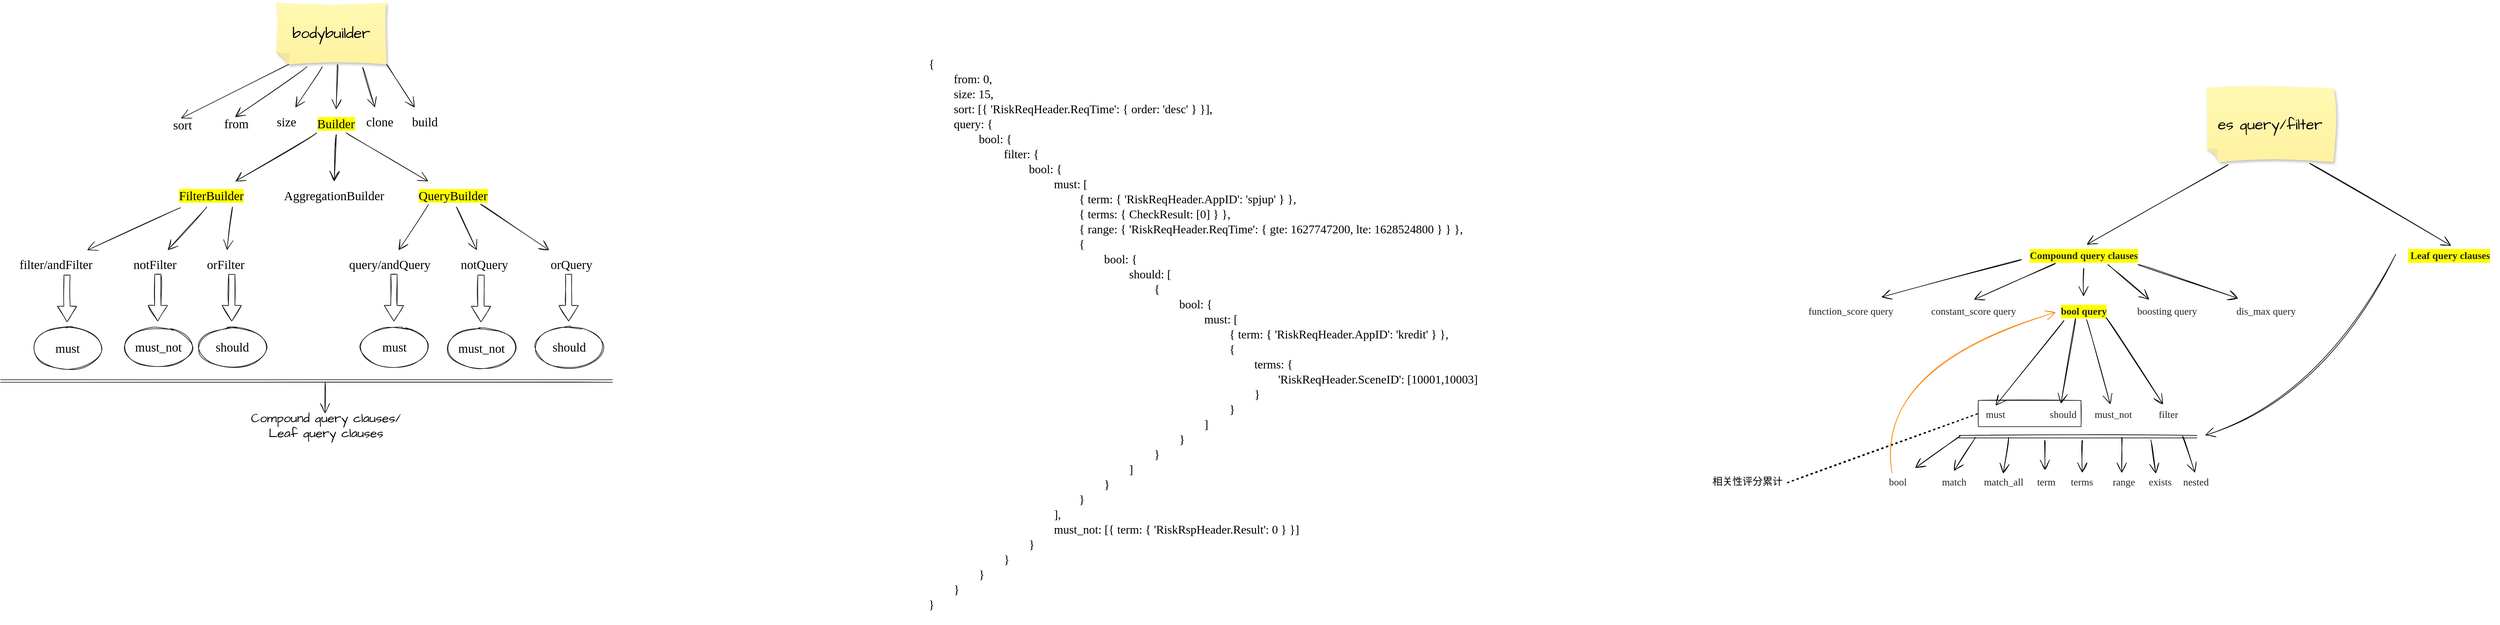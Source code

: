 <mxfile version="14.9.6" type="device"><diagram id="zZivNKyocCJ9FgsqIbFL" name="第 1 页"><mxGraphModel dx="7715" dy="4023" grid="0" gridSize="10" guides="1" tooltips="1" connect="1" arrows="1" fold="1" page="0" pageScale="1" pageWidth="827" pageHeight="1169" math="0" shadow="0"><root><mxCell id="0"/><mxCell id="1" parent="0"/><mxCell id="zUwjSvLP3I3T3AArclQr-3" value="&lt;font data-font-src=&quot;https://fonts.googleapis.com/css?family=Permanent+Marker&quot; face=&quot;Comic Sans MS&quot; style=&quot;font-size: 19px&quot;&gt;{&lt;br&gt;&lt;/font&gt;&lt;blockquote style=&quot;margin: 0 0 0 40px ; border: none ; padding: 0px&quot;&gt;&lt;font data-font-src=&quot;https://fonts.googleapis.com/css?family=Permanent+Marker&quot; face=&quot;Comic Sans MS&quot; style=&quot;font-size: 19px&quot;&gt;from: 0,&lt;br&gt;&lt;/font&gt;&lt;font data-font-src=&quot;https://fonts.googleapis.com/css?family=Permanent+Marker&quot; face=&quot;Comic Sans MS&quot; style=&quot;font-size: 19px&quot;&gt;size: 15,&lt;br&gt;&lt;/font&gt;&lt;font data-font-src=&quot;https://fonts.googleapis.com/css?family=Permanent+Marker&quot; face=&quot;Comic Sans MS&quot; style=&quot;font-size: 19px&quot;&gt;sort: [{ 'RiskReqHeader.ReqTime': { order: 'desc' } }],&lt;br&gt;&lt;/font&gt;&lt;font data-font-src=&quot;https://fonts.googleapis.com/css?family=Permanent+Marker&quot; face=&quot;Comic Sans MS&quot; style=&quot;font-size: 19px&quot;&gt;query: {&lt;br&gt;&lt;/font&gt;&lt;/blockquote&gt;&lt;blockquote style=&quot;margin: 0 0 0 40px ; border: none ; padding: 0px&quot;&gt;&lt;blockquote style=&quot;margin: 0 0 0 40px ; border: none ; padding: 0px&quot;&gt;&lt;font data-font-src=&quot;https://fonts.googleapis.com/css?family=Permanent+Marker&quot; face=&quot;Comic Sans MS&quot; style=&quot;font-size: 19px&quot;&gt;bool: {&lt;/font&gt;&lt;/blockquote&gt;&lt;/blockquote&gt;&lt;blockquote style=&quot;margin: 0 0 0 40px ; border: none ; padding: 0px&quot;&gt;&lt;blockquote style=&quot;margin: 0 0 0 40px ; border: none ; padding: 0px&quot;&gt;&lt;blockquote style=&quot;margin: 0 0 0 40px ; border: none ; padding: 0px&quot;&gt;&lt;font data-font-src=&quot;https://fonts.googleapis.com/css?family=Permanent+Marker&quot; face=&quot;Comic Sans MS&quot; style=&quot;font-size: 19px&quot;&gt;filter: {&lt;/font&gt;&lt;/blockquote&gt;&lt;/blockquote&gt;&lt;/blockquote&gt;&lt;blockquote style=&quot;margin: 0 0 0 40px ; border: none ; padding: 0px&quot;&gt;&lt;blockquote style=&quot;margin: 0 0 0 40px ; border: none ; padding: 0px&quot;&gt;&lt;blockquote style=&quot;margin: 0 0 0 40px ; border: none ; padding: 0px&quot;&gt;&lt;blockquote style=&quot;margin: 0 0 0 40px ; border: none ; padding: 0px&quot;&gt;&lt;font data-font-src=&quot;https://fonts.googleapis.com/css?family=Permanent+Marker&quot; face=&quot;Comic Sans MS&quot; style=&quot;font-size: 19px&quot;&gt;bool: {&lt;/font&gt;&lt;/blockquote&gt;&lt;/blockquote&gt;&lt;/blockquote&gt;&lt;/blockquote&gt;&lt;blockquote style=&quot;margin: 0 0 0 40px ; border: none ; padding: 0px&quot;&gt;&lt;blockquote style=&quot;margin: 0 0 0 40px ; border: none ; padding: 0px&quot;&gt;&lt;blockquote style=&quot;margin: 0 0 0 40px ; border: none ; padding: 0px&quot;&gt;&lt;blockquote style=&quot;margin: 0 0 0 40px ; border: none ; padding: 0px&quot;&gt;&lt;blockquote style=&quot;margin: 0 0 0 40px ; border: none ; padding: 0px&quot;&gt;&lt;font data-font-src=&quot;https://fonts.googleapis.com/css?family=Permanent+Marker&quot; face=&quot;Comic Sans MS&quot; style=&quot;font-size: 19px&quot;&gt;must: [&lt;/font&gt;&lt;/blockquote&gt;&lt;/blockquote&gt;&lt;/blockquote&gt;&lt;/blockquote&gt;&lt;/blockquote&gt;&lt;blockquote style=&quot;margin: 0 0 0 40px ; border: none ; padding: 0px&quot;&gt;&lt;blockquote style=&quot;margin: 0 0 0 40px ; border: none ; padding: 0px&quot;&gt;&lt;blockquote style=&quot;margin: 0 0 0 40px ; border: none ; padding: 0px&quot;&gt;&lt;blockquote style=&quot;margin: 0 0 0 40px ; border: none ; padding: 0px&quot;&gt;&lt;blockquote style=&quot;margin: 0 0 0 40px ; border: none ; padding: 0px&quot;&gt;&lt;blockquote style=&quot;margin: 0 0 0 40px ; border: none ; padding: 0px&quot;&gt;&lt;font data-font-src=&quot;https://fonts.googleapis.com/css?family=Permanent+Marker&quot; face=&quot;Comic Sans MS&quot; style=&quot;font-size: 19px&quot;&gt;{ term: { 'RiskReqHeader.AppID': 'spjup' } },&lt;/font&gt;&lt;/blockquote&gt;&lt;/blockquote&gt;&lt;/blockquote&gt;&lt;/blockquote&gt;&lt;/blockquote&gt;&lt;blockquote style=&quot;margin: 0 0 0 40px ; border: none ; padding: 0px&quot;&gt;&lt;blockquote style=&quot;margin: 0 0 0 40px ; border: none ; padding: 0px&quot;&gt;&lt;blockquote style=&quot;margin: 0 0 0 40px ; border: none ; padding: 0px&quot;&gt;&lt;blockquote style=&quot;margin: 0 0 0 40px ; border: none ; padding: 0px&quot;&gt;&lt;blockquote style=&quot;margin: 0 0 0 40px ; border: none ; padding: 0px&quot;&gt;&lt;font data-font-src=&quot;https://fonts.googleapis.com/css?family=Permanent+Marker&quot; face=&quot;Comic Sans MS&quot; style=&quot;font-size: 19px&quot;&gt;{ terms: { CheckResult: [0] } },&lt;/font&gt;&lt;/blockquote&gt;&lt;/blockquote&gt;&lt;/blockquote&gt;&lt;/blockquote&gt;&lt;/blockquote&gt;&lt;blockquote style=&quot;margin: 0 0 0 40px ; border: none ; padding: 0px&quot;&gt;&lt;blockquote style=&quot;margin: 0 0 0 40px ; border: none ; padding: 0px&quot;&gt;&lt;blockquote style=&quot;margin: 0 0 0 40px ; border: none ; padding: 0px&quot;&gt;&lt;blockquote style=&quot;margin: 0 0 0 40px ; border: none ; padding: 0px&quot;&gt;&lt;blockquote style=&quot;margin: 0 0 0 40px ; border: none ; padding: 0px&quot;&gt;&lt;font data-font-src=&quot;https://fonts.googleapis.com/css?family=Permanent+Marker&quot; face=&quot;Comic Sans MS&quot; style=&quot;font-size: 19px&quot;&gt;{ range: { 'RiskReqHeader.ReqTime': { gte: 1627747200, lte: 1628524800 } } },&lt;/font&gt;&lt;/blockquote&gt;&lt;/blockquote&gt;&lt;/blockquote&gt;&lt;/blockquote&gt;&lt;/blockquote&gt;&lt;blockquote style=&quot;margin: 0 0 0 40px ; border: none ; padding: 0px&quot;&gt;&lt;blockquote style=&quot;margin: 0 0 0 40px ; border: none ; padding: 0px&quot;&gt;&lt;blockquote style=&quot;margin: 0 0 0 40px ; border: none ; padding: 0px&quot;&gt;&lt;blockquote style=&quot;margin: 0 0 0 40px ; border: none ; padding: 0px&quot;&gt;&lt;blockquote style=&quot;margin: 0 0 0 40px ; border: none ; padding: 0px&quot;&gt;&lt;font data-font-src=&quot;https://fonts.googleapis.com/css?family=Permanent+Marker&quot; face=&quot;Comic Sans MS&quot; style=&quot;font-size: 19px&quot;&gt;{&lt;/font&gt;&lt;/blockquote&gt;&lt;/blockquote&gt;&lt;/blockquote&gt;&lt;/blockquote&gt;&lt;/blockquote&gt;&lt;/blockquote&gt;&lt;blockquote style=&quot;margin: 0 0 0 40px ; border: none ; padding: 0px&quot;&gt;&lt;blockquote style=&quot;margin: 0 0 0 40px ; border: none ; padding: 0px&quot;&gt;&lt;blockquote style=&quot;margin: 0 0 0 40px ; border: none ; padding: 0px&quot;&gt;&lt;blockquote style=&quot;margin: 0 0 0 40px ; border: none ; padding: 0px&quot;&gt;&lt;blockquote style=&quot;margin: 0 0 0 40px ; border: none ; padding: 0px&quot;&gt;&lt;blockquote style=&quot;margin: 0 0 0 40px ; border: none ; padding: 0px&quot;&gt;&lt;blockquote style=&quot;margin: 0 0 0 40px ; border: none ; padding: 0px&quot;&gt;&lt;font data-font-src=&quot;https://fonts.googleapis.com/css?family=Permanent+Marker&quot; face=&quot;Comic Sans MS&quot; style=&quot;font-size: 19px&quot;&gt;bool: {&lt;/font&gt;&lt;/blockquote&gt;&lt;/blockquote&gt;&lt;/blockquote&gt;&lt;/blockquote&gt;&lt;/blockquote&gt;&lt;/blockquote&gt;&lt;/blockquote&gt;&lt;blockquote style=&quot;margin: 0 0 0 40px ; border: none ; padding: 0px&quot;&gt;&lt;blockquote style=&quot;margin: 0 0 0 40px ; border: none ; padding: 0px&quot;&gt;&lt;blockquote style=&quot;margin: 0 0 0 40px ; border: none ; padding: 0px&quot;&gt;&lt;blockquote style=&quot;margin: 0 0 0 40px ; border: none ; padding: 0px&quot;&gt;&lt;blockquote style=&quot;margin: 0 0 0 40px ; border: none ; padding: 0px&quot;&gt;&lt;blockquote style=&quot;margin: 0 0 0 40px ; border: none ; padding: 0px&quot;&gt;&lt;blockquote style=&quot;margin: 0 0 0 40px ; border: none ; padding: 0px&quot;&gt;&lt;blockquote style=&quot;margin: 0 0 0 40px ; border: none ; padding: 0px&quot;&gt;&lt;font data-font-src=&quot;https://fonts.googleapis.com/css?family=Permanent+Marker&quot; face=&quot;Comic Sans MS&quot; style=&quot;font-size: 19px&quot;&gt;should: [&lt;/font&gt;&lt;/blockquote&gt;&lt;/blockquote&gt;&lt;/blockquote&gt;&lt;/blockquote&gt;&lt;/blockquote&gt;&lt;/blockquote&gt;&lt;/blockquote&gt;&lt;/blockquote&gt;&lt;blockquote style=&quot;margin: 0 0 0 40px ; border: none ; padding: 0px&quot;&gt;&lt;blockquote style=&quot;margin: 0 0 0 40px ; border: none ; padding: 0px&quot;&gt;&lt;blockquote style=&quot;margin: 0 0 0 40px ; border: none ; padding: 0px&quot;&gt;&lt;blockquote style=&quot;margin: 0 0 0 40px ; border: none ; padding: 0px&quot;&gt;&lt;blockquote style=&quot;margin: 0 0 0 40px ; border: none ; padding: 0px&quot;&gt;&lt;blockquote style=&quot;margin: 0 0 0 40px ; border: none ; padding: 0px&quot;&gt;&lt;blockquote style=&quot;margin: 0 0 0 40px ; border: none ; padding: 0px&quot;&gt;&lt;blockquote style=&quot;margin: 0 0 0 40px ; border: none ; padding: 0px&quot;&gt;&lt;blockquote style=&quot;margin: 0 0 0 40px ; border: none ; padding: 0px&quot;&gt;&lt;font data-font-src=&quot;https://fonts.googleapis.com/css?family=Permanent+Marker&quot; face=&quot;Comic Sans MS&quot; style=&quot;font-size: 19px&quot;&gt;{&lt;/font&gt;&lt;/blockquote&gt;&lt;/blockquote&gt;&lt;/blockquote&gt;&lt;/blockquote&gt;&lt;/blockquote&gt;&lt;/blockquote&gt;&lt;/blockquote&gt;&lt;/blockquote&gt;&lt;/blockquote&gt;&lt;blockquote style=&quot;margin: 0 0 0 40px ; border: none ; padding: 0px&quot;&gt;&lt;blockquote style=&quot;margin: 0 0 0 40px ; border: none ; padding: 0px&quot;&gt;&lt;blockquote style=&quot;margin: 0 0 0 40px ; border: none ; padding: 0px&quot;&gt;&lt;blockquote style=&quot;margin: 0 0 0 40px ; border: none ; padding: 0px&quot;&gt;&lt;blockquote style=&quot;margin: 0 0 0 40px ; border: none ; padding: 0px&quot;&gt;&lt;blockquote style=&quot;margin: 0 0 0 40px ; border: none ; padding: 0px&quot;&gt;&lt;blockquote style=&quot;margin: 0 0 0 40px ; border: none ; padding: 0px&quot;&gt;&lt;blockquote style=&quot;margin: 0 0 0 40px ; border: none ; padding: 0px&quot;&gt;&lt;blockquote style=&quot;margin: 0 0 0 40px ; border: none ; padding: 0px&quot;&gt;&lt;blockquote style=&quot;margin: 0 0 0 40px ; border: none ; padding: 0px&quot;&gt;&lt;font data-font-src=&quot;https://fonts.googleapis.com/css?family=Permanent+Marker&quot; face=&quot;Comic Sans MS&quot; style=&quot;font-size: 19px&quot;&gt;bool: {&lt;/font&gt;&lt;/blockquote&gt;&lt;/blockquote&gt;&lt;/blockquote&gt;&lt;/blockquote&gt;&lt;/blockquote&gt;&lt;/blockquote&gt;&lt;/blockquote&gt;&lt;/blockquote&gt;&lt;/blockquote&gt;&lt;/blockquote&gt;&lt;blockquote style=&quot;margin: 0 0 0 40px ; border: none ; padding: 0px&quot;&gt;&lt;blockquote style=&quot;margin: 0 0 0 40px ; border: none ; padding: 0px&quot;&gt;&lt;blockquote style=&quot;margin: 0 0 0 40px ; border: none ; padding: 0px&quot;&gt;&lt;blockquote style=&quot;margin: 0 0 0 40px ; border: none ; padding: 0px&quot;&gt;&lt;blockquote style=&quot;margin: 0 0 0 40px ; border: none ; padding: 0px&quot;&gt;&lt;blockquote style=&quot;margin: 0 0 0 40px ; border: none ; padding: 0px&quot;&gt;&lt;blockquote style=&quot;margin: 0 0 0 40px ; border: none ; padding: 0px&quot;&gt;&lt;blockquote style=&quot;margin: 0 0 0 40px ; border: none ; padding: 0px&quot;&gt;&lt;blockquote style=&quot;margin: 0 0 0 40px ; border: none ; padding: 0px&quot;&gt;&lt;blockquote style=&quot;margin: 0 0 0 40px ; border: none ; padding: 0px&quot;&gt;&lt;blockquote style=&quot;margin: 0 0 0 40px ; border: none ; padding: 0px&quot;&gt;&lt;font data-font-src=&quot;https://fonts.googleapis.com/css?family=Permanent+Marker&quot; face=&quot;Comic Sans MS&quot; style=&quot;font-size: 19px&quot;&gt;must: [&lt;/font&gt;&lt;/blockquote&gt;&lt;/blockquote&gt;&lt;/blockquote&gt;&lt;/blockquote&gt;&lt;/blockquote&gt;&lt;/blockquote&gt;&lt;/blockquote&gt;&lt;/blockquote&gt;&lt;/blockquote&gt;&lt;/blockquote&gt;&lt;/blockquote&gt;&lt;blockquote style=&quot;margin: 0 0 0 40px ; border: none ; padding: 0px&quot;&gt;&lt;blockquote style=&quot;margin: 0 0 0 40px ; border: none ; padding: 0px&quot;&gt;&lt;blockquote style=&quot;margin: 0 0 0 40px ; border: none ; padding: 0px&quot;&gt;&lt;blockquote style=&quot;margin: 0 0 0 40px ; border: none ; padding: 0px&quot;&gt;&lt;blockquote style=&quot;margin: 0 0 0 40px ; border: none ; padding: 0px&quot;&gt;&lt;blockquote style=&quot;margin: 0 0 0 40px ; border: none ; padding: 0px&quot;&gt;&lt;blockquote style=&quot;margin: 0 0 0 40px ; border: none ; padding: 0px&quot;&gt;&lt;blockquote style=&quot;margin: 0 0 0 40px ; border: none ; padding: 0px&quot;&gt;&lt;blockquote style=&quot;margin: 0 0 0 40px ; border: none ; padding: 0px&quot;&gt;&lt;blockquote style=&quot;margin: 0 0 0 40px ; border: none ; padding: 0px&quot;&gt;&lt;blockquote style=&quot;margin: 0 0 0 40px ; border: none ; padding: 0px&quot;&gt;&lt;blockquote style=&quot;margin: 0 0 0 40px ; border: none ; padding: 0px&quot;&gt;&lt;font data-font-src=&quot;https://fonts.googleapis.com/css?family=Permanent+Marker&quot; face=&quot;Comic Sans MS&quot; style=&quot;font-size: 19px&quot;&gt;{ term: { 'RiskReqHeader.AppID': 'kredit' } },&lt;/font&gt;&lt;/blockquote&gt;&lt;/blockquote&gt;&lt;/blockquote&gt;&lt;/blockquote&gt;&lt;/blockquote&gt;&lt;/blockquote&gt;&lt;/blockquote&gt;&lt;/blockquote&gt;&lt;/blockquote&gt;&lt;/blockquote&gt;&lt;/blockquote&gt;&lt;blockquote style=&quot;margin: 0 0 0 40px ; border: none ; padding: 0px&quot;&gt;&lt;blockquote style=&quot;margin: 0 0 0 40px ; border: none ; padding: 0px&quot;&gt;&lt;blockquote style=&quot;margin: 0 0 0 40px ; border: none ; padding: 0px&quot;&gt;&lt;blockquote style=&quot;margin: 0 0 0 40px ; border: none ; padding: 0px&quot;&gt;&lt;blockquote style=&quot;margin: 0 0 0 40px ; border: none ; padding: 0px&quot;&gt;&lt;blockquote style=&quot;margin: 0 0 0 40px ; border: none ; padding: 0px&quot;&gt;&lt;blockquote style=&quot;margin: 0 0 0 40px ; border: none ; padding: 0px&quot;&gt;&lt;blockquote style=&quot;margin: 0 0 0 40px ; border: none ; padding: 0px&quot;&gt;&lt;blockquote style=&quot;margin: 0 0 0 40px ; border: none ; padding: 0px&quot;&gt;&lt;blockquote style=&quot;margin: 0 0 0 40px ; border: none ; padding: 0px&quot;&gt;&lt;blockquote style=&quot;margin: 0 0 0 40px ; border: none ; padding: 0px&quot;&gt;&lt;font data-font-src=&quot;https://fonts.googleapis.com/css?family=Permanent+Marker&quot; face=&quot;Comic Sans MS&quot; style=&quot;font-size: 19px&quot;&gt;{&lt;/font&gt;&lt;/blockquote&gt;&lt;/blockquote&gt;&lt;/blockquote&gt;&lt;/blockquote&gt;&lt;/blockquote&gt;&lt;/blockquote&gt;&lt;/blockquote&gt;&lt;/blockquote&gt;&lt;/blockquote&gt;&lt;/blockquote&gt;&lt;/blockquote&gt;&lt;/blockquote&gt;&lt;blockquote style=&quot;margin: 0 0 0 40px ; border: none ; padding: 0px&quot;&gt;&lt;blockquote style=&quot;margin: 0 0 0 40px ; border: none ; padding: 0px&quot;&gt;&lt;blockquote style=&quot;margin: 0 0 0 40px ; border: none ; padding: 0px&quot;&gt;&lt;blockquote style=&quot;margin: 0 0 0 40px ; border: none ; padding: 0px&quot;&gt;&lt;blockquote style=&quot;margin: 0 0 0 40px ; border: none ; padding: 0px&quot;&gt;&lt;blockquote style=&quot;margin: 0 0 0 40px ; border: none ; padding: 0px&quot;&gt;&lt;blockquote style=&quot;margin: 0 0 0 40px ; border: none ; padding: 0px&quot;&gt;&lt;blockquote style=&quot;margin: 0 0 0 40px ; border: none ; padding: 0px&quot;&gt;&lt;blockquote style=&quot;margin: 0 0 0 40px ; border: none ; padding: 0px&quot;&gt;&lt;blockquote style=&quot;margin: 0 0 0 40px ; border: none ; padding: 0px&quot;&gt;&lt;blockquote style=&quot;margin: 0 0 0 40px ; border: none ; padding: 0px&quot;&gt;&lt;blockquote style=&quot;margin: 0 0 0 40px ; border: none ; padding: 0px&quot;&gt;&lt;blockquote style=&quot;margin: 0 0 0 40px ; border: none ; padding: 0px&quot;&gt;&lt;font data-font-src=&quot;https://fonts.googleapis.com/css?family=Permanent+Marker&quot; face=&quot;Comic Sans MS&quot; style=&quot;font-size: 19px&quot;&gt;terms: {&lt;/font&gt;&lt;/blockquote&gt;&lt;/blockquote&gt;&lt;/blockquote&gt;&lt;/blockquote&gt;&lt;/blockquote&gt;&lt;/blockquote&gt;&lt;/blockquote&gt;&lt;/blockquote&gt;&lt;/blockquote&gt;&lt;/blockquote&gt;&lt;/blockquote&gt;&lt;/blockquote&gt;&lt;blockquote style=&quot;margin: 0 0 0 40px ; border: none ; padding: 0px&quot;&gt;&lt;blockquote style=&quot;margin: 0 0 0 40px ; border: none ; padding: 0px&quot;&gt;&lt;blockquote style=&quot;margin: 0 0 0 40px ; border: none ; padding: 0px&quot;&gt;&lt;blockquote style=&quot;margin: 0 0 0 40px ; border: none ; padding: 0px&quot;&gt;&lt;blockquote style=&quot;margin: 0 0 0 40px ; border: none ; padding: 0px&quot;&gt;&lt;blockquote style=&quot;margin: 0 0 0 40px ; border: none ; padding: 0px&quot;&gt;&lt;blockquote style=&quot;margin: 0 0 0 40px ; border: none ; padding: 0px&quot;&gt;&lt;blockquote style=&quot;margin: 0 0 0 40px ; border: none ; padding: 0px&quot;&gt;&lt;blockquote style=&quot;margin: 0 0 0 40px ; border: none ; padding: 0px&quot;&gt;&lt;blockquote style=&quot;margin: 0 0 0 40px ; border: none ; padding: 0px&quot;&gt;&lt;blockquote style=&quot;margin: 0 0 0 40px ; border: none ; padding: 0px&quot;&gt;&lt;blockquote style=&quot;margin: 0 0 0 40px ; border: none ; padding: 0px&quot;&gt;&lt;font data-font-src=&quot;https://fonts.googleapis.com/css?family=Permanent+Marker&quot; face=&quot;Comic Sans MS&quot; style=&quot;font-size: 19px&quot;&gt;&lt;span style=&quot;white-space: pre&quot;&gt;&#9;&lt;/span&gt;'RiskReqHeader.SceneID': [10001,10003]&lt;/font&gt;&lt;/blockquote&gt;&lt;/blockquote&gt;&lt;/blockquote&gt;&lt;/blockquote&gt;&lt;/blockquote&gt;&lt;/blockquote&gt;&lt;/blockquote&gt;&lt;/blockquote&gt;&lt;/blockquote&gt;&lt;/blockquote&gt;&lt;/blockquote&gt;&lt;/blockquote&gt;&lt;blockquote style=&quot;margin: 0 0 0 40px ; border: none ; padding: 0px&quot;&gt;&lt;blockquote style=&quot;margin: 0 0 0 40px ; border: none ; padding: 0px&quot;&gt;&lt;blockquote style=&quot;margin: 0 0 0 40px ; border: none ; padding: 0px&quot;&gt;&lt;blockquote style=&quot;margin: 0 0 0 40px ; border: none ; padding: 0px&quot;&gt;&lt;blockquote style=&quot;margin: 0 0 0 40px ; border: none ; padding: 0px&quot;&gt;&lt;blockquote style=&quot;margin: 0 0 0 40px ; border: none ; padding: 0px&quot;&gt;&lt;blockquote style=&quot;margin: 0 0 0 40px ; border: none ; padding: 0px&quot;&gt;&lt;blockquote style=&quot;margin: 0 0 0 40px ; border: none ; padding: 0px&quot;&gt;&lt;blockquote style=&quot;margin: 0 0 0 40px ; border: none ; padding: 0px&quot;&gt;&lt;blockquote style=&quot;margin: 0 0 0 40px ; border: none ; padding: 0px&quot;&gt;&lt;blockquote style=&quot;margin: 0 0 0 40px ; border: none ; padding: 0px&quot;&gt;&lt;blockquote style=&quot;margin: 0 0 0 40px ; border: none ; padding: 0px&quot;&gt;&lt;font data-font-src=&quot;https://fonts.googleapis.com/css?family=Permanent+Marker&quot; face=&quot;Comic Sans MS&quot; style=&quot;font-size: 19px&quot;&gt;}&lt;/font&gt;&lt;/blockquote&gt;&lt;/blockquote&gt;&lt;/blockquote&gt;&lt;/blockquote&gt;&lt;/blockquote&gt;&lt;/blockquote&gt;&lt;/blockquote&gt;&lt;/blockquote&gt;&lt;/blockquote&gt;&lt;/blockquote&gt;&lt;/blockquote&gt;&lt;/blockquote&gt;&lt;/blockquote&gt;&lt;blockquote style=&quot;margin: 0 0 0 40px ; border: none ; padding: 0px&quot;&gt;&lt;blockquote style=&quot;margin: 0 0 0 40px ; border: none ; padding: 0px&quot;&gt;&lt;blockquote style=&quot;margin: 0 0 0 40px ; border: none ; padding: 0px&quot;&gt;&lt;blockquote style=&quot;margin: 0 0 0 40px ; border: none ; padding: 0px&quot;&gt;&lt;blockquote style=&quot;margin: 0 0 0 40px ; border: none ; padding: 0px&quot;&gt;&lt;blockquote style=&quot;margin: 0 0 0 40px ; border: none ; padding: 0px&quot;&gt;&lt;blockquote style=&quot;margin: 0 0 0 40px ; border: none ; padding: 0px&quot;&gt;&lt;blockquote style=&quot;margin: 0 0 0 40px ; border: none ; padding: 0px&quot;&gt;&lt;blockquote style=&quot;margin: 0 0 0 40px ; border: none ; padding: 0px&quot;&gt;&lt;blockquote style=&quot;margin: 0 0 0 40px ; border: none ; padding: 0px&quot;&gt;&lt;blockquote style=&quot;margin: 0 0 0 40px ; border: none ; padding: 0px&quot;&gt;&lt;blockquote style=&quot;margin: 0 0 0 40px ; border: none ; padding: 0px&quot;&gt;&lt;font data-font-src=&quot;https://fonts.googleapis.com/css?family=Permanent+Marker&quot; face=&quot;Comic Sans MS&quot; style=&quot;font-size: 19px&quot;&gt;}&lt;/font&gt;&lt;/blockquote&gt;&lt;/blockquote&gt;&lt;/blockquote&gt;&lt;/blockquote&gt;&lt;/blockquote&gt;&lt;/blockquote&gt;&lt;/blockquote&gt;&lt;/blockquote&gt;&lt;/blockquote&gt;&lt;/blockquote&gt;&lt;/blockquote&gt;&lt;/blockquote&gt;&lt;blockquote style=&quot;margin: 0 0 0 40px ; border: none ; padding: 0px&quot;&gt;&lt;blockquote style=&quot;margin: 0 0 0 40px ; border: none ; padding: 0px&quot;&gt;&lt;blockquote style=&quot;margin: 0 0 0 40px ; border: none ; padding: 0px&quot;&gt;&lt;blockquote style=&quot;margin: 0 0 0 40px ; border: none ; padding: 0px&quot;&gt;&lt;blockquote style=&quot;margin: 0 0 0 40px ; border: none ; padding: 0px&quot;&gt;&lt;blockquote style=&quot;margin: 0 0 0 40px ; border: none ; padding: 0px&quot;&gt;&lt;blockquote style=&quot;margin: 0 0 0 40px ; border: none ; padding: 0px&quot;&gt;&lt;blockquote style=&quot;margin: 0 0 0 40px ; border: none ; padding: 0px&quot;&gt;&lt;blockquote style=&quot;margin: 0 0 0 40px ; border: none ; padding: 0px&quot;&gt;&lt;blockquote style=&quot;margin: 0 0 0 40px ; border: none ; padding: 0px&quot;&gt;&lt;blockquote style=&quot;margin: 0 0 0 40px ; border: none ; padding: 0px&quot;&gt;&lt;font data-font-src=&quot;https://fonts.googleapis.com/css?family=Permanent+Marker&quot; face=&quot;Comic Sans MS&quot; style=&quot;font-size: 19px&quot;&gt;]&lt;/font&gt;&lt;/blockquote&gt;&lt;/blockquote&gt;&lt;/blockquote&gt;&lt;/blockquote&gt;&lt;/blockquote&gt;&lt;/blockquote&gt;&lt;/blockquote&gt;&lt;/blockquote&gt;&lt;/blockquote&gt;&lt;/blockquote&gt;&lt;/blockquote&gt;&lt;blockquote style=&quot;margin: 0 0 0 40px ; border: none ; padding: 0px&quot;&gt;&lt;blockquote style=&quot;margin: 0 0 0 40px ; border: none ; padding: 0px&quot;&gt;&lt;blockquote style=&quot;margin: 0 0 0 40px ; border: none ; padding: 0px&quot;&gt;&lt;blockquote style=&quot;margin: 0 0 0 40px ; border: none ; padding: 0px&quot;&gt;&lt;blockquote style=&quot;margin: 0 0 0 40px ; border: none ; padding: 0px&quot;&gt;&lt;blockquote style=&quot;margin: 0 0 0 40px ; border: none ; padding: 0px&quot;&gt;&lt;blockquote style=&quot;margin: 0 0 0 40px ; border: none ; padding: 0px&quot;&gt;&lt;blockquote style=&quot;margin: 0 0 0 40px ; border: none ; padding: 0px&quot;&gt;&lt;blockquote style=&quot;margin: 0 0 0 40px ; border: none ; padding: 0px&quot;&gt;&lt;blockquote style=&quot;margin: 0 0 0 40px ; border: none ; padding: 0px&quot;&gt;&lt;font data-font-src=&quot;https://fonts.googleapis.com/css?family=Permanent+Marker&quot; face=&quot;Comic Sans MS&quot; style=&quot;font-size: 19px&quot;&gt;}&lt;/font&gt;&lt;/blockquote&gt;&lt;/blockquote&gt;&lt;/blockquote&gt;&lt;/blockquote&gt;&lt;/blockquote&gt;&lt;/blockquote&gt;&lt;/blockquote&gt;&lt;/blockquote&gt;&lt;/blockquote&gt;&lt;/blockquote&gt;&lt;blockquote style=&quot;margin: 0 0 0 40px ; border: none ; padding: 0px&quot;&gt;&lt;blockquote style=&quot;margin: 0 0 0 40px ; border: none ; padding: 0px&quot;&gt;&lt;blockquote style=&quot;margin: 0 0 0 40px ; border: none ; padding: 0px&quot;&gt;&lt;blockquote style=&quot;margin: 0 0 0 40px ; border: none ; padding: 0px&quot;&gt;&lt;blockquote style=&quot;margin: 0 0 0 40px ; border: none ; padding: 0px&quot;&gt;&lt;blockquote style=&quot;margin: 0 0 0 40px ; border: none ; padding: 0px&quot;&gt;&lt;blockquote style=&quot;margin: 0 0 0 40px ; border: none ; padding: 0px&quot;&gt;&lt;blockquote style=&quot;margin: 0 0 0 40px ; border: none ; padding: 0px&quot;&gt;&lt;blockquote style=&quot;margin: 0 0 0 40px ; border: none ; padding: 0px&quot;&gt;&lt;font data-font-src=&quot;https://fonts.googleapis.com/css?family=Permanent+Marker&quot; face=&quot;Comic Sans MS&quot; style=&quot;font-size: 19px&quot;&gt;}&lt;/font&gt;&lt;/blockquote&gt;&lt;/blockquote&gt;&lt;/blockquote&gt;&lt;/blockquote&gt;&lt;/blockquote&gt;&lt;/blockquote&gt;&lt;/blockquote&gt;&lt;/blockquote&gt;&lt;/blockquote&gt;&lt;blockquote style=&quot;margin: 0 0 0 40px ; border: none ; padding: 0px&quot;&gt;&lt;blockquote style=&quot;margin: 0 0 0 40px ; border: none ; padding: 0px&quot;&gt;&lt;blockquote style=&quot;margin: 0 0 0 40px ; border: none ; padding: 0px&quot;&gt;&lt;blockquote style=&quot;margin: 0 0 0 40px ; border: none ; padding: 0px&quot;&gt;&lt;blockquote style=&quot;margin: 0 0 0 40px ; border: none ; padding: 0px&quot;&gt;&lt;blockquote style=&quot;margin: 0 0 0 40px ; border: none ; padding: 0px&quot;&gt;&lt;blockquote style=&quot;margin: 0 0 0 40px ; border: none ; padding: 0px&quot;&gt;&lt;blockquote style=&quot;margin: 0 0 0 40px ; border: none ; padding: 0px&quot;&gt;&lt;font data-font-src=&quot;https://fonts.googleapis.com/css?family=Permanent+Marker&quot; face=&quot;Comic Sans MS&quot; style=&quot;font-size: 19px&quot;&gt;]&lt;/font&gt;&lt;/blockquote&gt;&lt;/blockquote&gt;&lt;/blockquote&gt;&lt;/blockquote&gt;&lt;/blockquote&gt;&lt;/blockquote&gt;&lt;/blockquote&gt;&lt;/blockquote&gt;&lt;blockquote style=&quot;margin: 0 0 0 40px ; border: none ; padding: 0px&quot;&gt;&lt;blockquote style=&quot;margin: 0 0 0 40px ; border: none ; padding: 0px&quot;&gt;&lt;blockquote style=&quot;margin: 0 0 0 40px ; border: none ; padding: 0px&quot;&gt;&lt;blockquote style=&quot;margin: 0 0 0 40px ; border: none ; padding: 0px&quot;&gt;&lt;blockquote style=&quot;margin: 0 0 0 40px ; border: none ; padding: 0px&quot;&gt;&lt;blockquote style=&quot;margin: 0 0 0 40px ; border: none ; padding: 0px&quot;&gt;&lt;blockquote style=&quot;margin: 0 0 0 40px ; border: none ; padding: 0px&quot;&gt;&lt;font data-font-src=&quot;https://fonts.googleapis.com/css?family=Permanent+Marker&quot; face=&quot;Comic Sans MS&quot; style=&quot;font-size: 19px&quot;&gt;}&lt;/font&gt;&lt;/blockquote&gt;&lt;/blockquote&gt;&lt;/blockquote&gt;&lt;/blockquote&gt;&lt;/blockquote&gt;&lt;/blockquote&gt;&lt;/blockquote&gt;&lt;blockquote style=&quot;margin: 0 0 0 40px ; border: none ; padding: 0px&quot;&gt;&lt;blockquote style=&quot;margin: 0 0 0 40px ; border: none ; padding: 0px&quot;&gt;&lt;blockquote style=&quot;margin: 0 0 0 40px ; border: none ; padding: 0px&quot;&gt;&lt;blockquote style=&quot;margin: 0 0 0 40px ; border: none ; padding: 0px&quot;&gt;&lt;blockquote style=&quot;margin: 0 0 0 40px ; border: none ; padding: 0px&quot;&gt;&lt;blockquote style=&quot;margin: 0 0 0 40px ; border: none ; padding: 0px&quot;&gt;&lt;font data-font-src=&quot;https://fonts.googleapis.com/css?family=Permanent+Marker&quot; face=&quot;Comic Sans MS&quot; style=&quot;font-size: 19px&quot;&gt;}&lt;/font&gt;&lt;/blockquote&gt;&lt;/blockquote&gt;&lt;/blockquote&gt;&lt;/blockquote&gt;&lt;/blockquote&gt;&lt;/blockquote&gt;&lt;blockquote style=&quot;margin: 0 0 0 40px ; border: none ; padding: 0px&quot;&gt;&lt;blockquote style=&quot;margin: 0 0 0 40px ; border: none ; padding: 0px&quot;&gt;&lt;blockquote style=&quot;margin: 0 0 0 40px ; border: none ; padding: 0px&quot;&gt;&lt;blockquote style=&quot;margin: 0 0 0 40px ; border: none ; padding: 0px&quot;&gt;&lt;blockquote style=&quot;margin: 0 0 0 40px ; border: none ; padding: 0px&quot;&gt;&lt;font data-font-src=&quot;https://fonts.googleapis.com/css?family=Permanent+Marker&quot; face=&quot;Comic Sans MS&quot; style=&quot;font-size: 19px&quot;&gt;],&lt;/font&gt;&lt;/blockquote&gt;&lt;/blockquote&gt;&lt;/blockquote&gt;&lt;/blockquote&gt;&lt;blockquote style=&quot;margin: 0 0 0 40px ; border: none ; padding: 0px&quot;&gt;&lt;blockquote style=&quot;margin: 0 0 0 40px ; border: none ; padding: 0px&quot;&gt;&lt;blockquote style=&quot;margin: 0 0 0 40px ; border: none ; padding: 0px&quot;&gt;&lt;blockquote style=&quot;margin: 0 0 0 40px ; border: none ; padding: 0px&quot;&gt;&lt;font data-font-src=&quot;https://fonts.googleapis.com/css?family=Permanent+Marker&quot; face=&quot;Comic Sans MS&quot; style=&quot;font-size: 19px&quot;&gt;must_not: [{ term: { 'RiskRspHeader.Result': 0 } }]&lt;/font&gt;&lt;/blockquote&gt;&lt;/blockquote&gt;&lt;/blockquote&gt;&lt;/blockquote&gt;&lt;/blockquote&gt;&lt;blockquote style=&quot;margin: 0 0 0 40px ; border: none ; padding: 0px&quot;&gt;&lt;blockquote style=&quot;margin: 0 0 0 40px ; border: none ; padding: 0px&quot;&gt;&lt;blockquote style=&quot;margin: 0 0 0 40px ; border: none ; padding: 0px&quot;&gt;&lt;blockquote style=&quot;margin: 0 0 0 40px ; border: none ; padding: 0px&quot;&gt;&lt;font data-font-src=&quot;https://fonts.googleapis.com/css?family=Permanent+Marker&quot; face=&quot;Comic Sans MS&quot; style=&quot;font-size: 19px&quot;&gt;}&lt;/font&gt;&lt;/blockquote&gt;&lt;/blockquote&gt;&lt;/blockquote&gt;&lt;/blockquote&gt;&lt;blockquote style=&quot;margin: 0 0 0 40px ; border: none ; padding: 0px&quot;&gt;&lt;blockquote style=&quot;margin: 0 0 0 40px ; border: none ; padding: 0px&quot;&gt;&lt;blockquote style=&quot;margin: 0 0 0 40px ; border: none ; padding: 0px&quot;&gt;&lt;font data-font-src=&quot;https://fonts.googleapis.com/css?family=Permanent+Marker&quot; face=&quot;Comic Sans MS&quot; style=&quot;font-size: 19px&quot;&gt;}&lt;/font&gt;&lt;/blockquote&gt;&lt;/blockquote&gt;&lt;/blockquote&gt;&lt;blockquote style=&quot;margin: 0 0 0 40px ; border: none ; padding: 0px&quot;&gt;&lt;blockquote style=&quot;margin: 0 0 0 40px ; border: none ; padding: 0px&quot;&gt;&lt;font data-font-src=&quot;https://fonts.googleapis.com/css?family=Permanent+Marker&quot; face=&quot;Comic Sans MS&quot; style=&quot;font-size: 19px&quot;&gt;}&lt;/font&gt;&lt;/blockquote&gt;&lt;/blockquote&gt;&lt;blockquote style=&quot;margin: 0 0 0 40px ; border: none ; padding: 0px&quot;&gt;&lt;font data-font-src=&quot;https://fonts.googleapis.com/css?family=Permanent+Marker&quot; face=&quot;Comic Sans MS&quot; style=&quot;font-size: 19px&quot;&gt;}&lt;/font&gt;&lt;/blockquote&gt;&lt;font data-font-src=&quot;https://fonts.googleapis.com/css?family=Permanent+Marker&quot; face=&quot;Comic Sans MS&quot; style=&quot;font-size: 19px&quot;&gt;}&lt;/font&gt;" style="text;html=1;align=left;verticalAlign=middle;resizable=0;points=[];autosize=1;strokeColor=none;sketch=1;hachureGap=4;pointerEvents=0;fontFamily=Architects Daughter;fontSource=https%3A%2F%2Ffonts.googleapis.com%2Fcss%3Ffamily%3DArchitects%2BDaughter;fontSize=20;" vertex="1" parent="1"><mxGeometry x="-1977" y="-1520" width="946" height="929" as="geometry"/></mxCell><mxCell id="zUwjSvLP3I3T3AArclQr-9" value="&lt;span style=&quot;color: rgb(33 , 37 , 41) ; font-size: 16px ; font-weight: 700 ; text-align: left ; background-color: rgb(255 , 255 , 0)&quot;&gt;&lt;font face=&quot;Comic Sans MS&quot;&gt;Compound query clauses&lt;/font&gt;&lt;/span&gt;" style="text;html=1;align=center;verticalAlign=middle;resizable=0;points=[];autosize=1;strokeColor=none;sketch=1;hachureGap=4;pointerEvents=0;fontFamily=Architects Daughter;fontSource=https%3A%2F%2Ffonts.googleapis.com%2Fcss%3Ffamily%3DArchitects%2BDaughter;fontSize=20;shadow=0;" vertex="1" parent="1"><mxGeometry x="-228" y="-1197" width="194" height="29" as="geometry"/></mxCell><mxCell id="zUwjSvLP3I3T3AArclQr-10" value="" style="edgeStyle=none;curved=1;rounded=0;orthogonalLoop=1;jettySize=auto;html=1;endArrow=open;sourcePerimeterSpacing=8;targetPerimeterSpacing=8;fontSize=16;sketch=1;fontFamily=Architects Daughter;fontSource=https%3A%2F%2Ffonts.googleapis.com%2Fcss%3Ffamily%3DArchitects%2BDaughter;startSize=14;endSize=14;" edge="1" parent="1" source="zUwjSvLP3I3T3AArclQr-9"><mxGeometry width="120" relative="1" as="geometry"><mxPoint x="-27" y="-596" as="sourcePoint"/><mxPoint x="-131" y="-1115" as="targetPoint"/><Array as="points"/></mxGeometry></mxCell><mxCell id="zUwjSvLP3I3T3AArclQr-11" value="&lt;span style=&quot;color: rgb(33 , 37 , 41) ; font-size: 16px ; font-weight: 700 ; text-align: left ; background-color: rgb(255 , 255 , 0)&quot;&gt;&lt;font face=&quot;Comic Sans MS&quot;&gt;bool query&lt;/font&gt;&lt;/span&gt;" style="text;html=1;align=center;verticalAlign=middle;resizable=0;points=[];autosize=1;strokeColor=none;sketch=1;hachureGap=4;pointerEvents=0;fontFamily=Architects Daughter;fontSource=https%3A%2F%2Ffonts.googleapis.com%2Fcss%3Ffamily%3DArchitects%2BDaughter;fontSize=20;shadow=0;" vertex="1" parent="1"><mxGeometry x="-176" y="-1108" width="90" height="29" as="geometry"/></mxCell><mxCell id="zUwjSvLP3I3T3AArclQr-12" value="" style="edgeStyle=none;curved=1;rounded=0;orthogonalLoop=1;jettySize=auto;html=1;endArrow=open;sourcePerimeterSpacing=8;targetPerimeterSpacing=8;fontSize=16;sketch=1;fontFamily=Architects Daughter;fontSource=https%3A%2F%2Ffonts.googleapis.com%2Fcss%3Ffamily%3DArchitects%2BDaughter;startSize=14;endSize=14;exitX=0.701;exitY=1.069;exitDx=0;exitDy=0;exitPerimeter=0;entryX=0.269;entryY=-0.069;entryDx=0;entryDy=0;entryPerimeter=0;" edge="1" parent="1" source="zUwjSvLP3I3T3AArclQr-9" target="zUwjSvLP3I3T3AArclQr-13"><mxGeometry width="120" relative="1" as="geometry"><mxPoint x="-87" y="-1141" as="sourcePoint"/><mxPoint x="-28" y="-1113" as="targetPoint"/><Array as="points"/></mxGeometry></mxCell><mxCell id="zUwjSvLP3I3T3AArclQr-13" value="&lt;span style=&quot;color: rgb(33 , 37 , 41) ; font-size: 16px ; text-align: left&quot;&gt;&lt;font face=&quot;Comic Sans MS&quot;&gt;boosting query&lt;/font&gt;&lt;/span&gt;" style="text;html=1;align=center;verticalAlign=middle;resizable=0;points=[];autosize=1;strokeColor=none;sketch=1;hachureGap=4;pointerEvents=0;fontFamily=Architects Daughter;fontSource=https%3A%2F%2Ffonts.googleapis.com%2Fcss%3Ffamily%3DArchitects%2BDaughter;fontSize=20;shadow=0;" vertex="1" parent="1"><mxGeometry x="-58" y="-1108" width="119" height="29" as="geometry"/></mxCell><mxCell id="zUwjSvLP3I3T3AArclQr-14" value="" style="edgeStyle=none;curved=1;rounded=0;orthogonalLoop=1;jettySize=auto;html=1;endArrow=open;sourcePerimeterSpacing=8;targetPerimeterSpacing=8;fontSize=16;sketch=1;fontFamily=Architects Daughter;fontSource=https%3A%2F%2Ffonts.googleapis.com%2Fcss%3Ffamily%3DArchitects%2BDaughter;startSize=14;endSize=14;exitX=0.268;exitY=1;exitDx=0;exitDy=0;exitPerimeter=0;entryX=0.506;entryY=-0.069;entryDx=0;entryDy=0;entryPerimeter=0;" edge="1" parent="1" source="zUwjSvLP3I3T3AArclQr-9" target="zUwjSvLP3I3T3AArclQr-15"><mxGeometry width="120" relative="1" as="geometry"><mxPoint x="-165" y="-1163" as="sourcePoint"/><mxPoint x="-294" y="-1114" as="targetPoint"/><Array as="points"/></mxGeometry></mxCell><mxCell id="zUwjSvLP3I3T3AArclQr-15" value="&lt;span style=&quot;color: rgb(33 , 37 , 41) ; font-size: 16px ; text-align: left&quot;&gt;&lt;font face=&quot;Comic Sans MS&quot;&gt;constant_score query&lt;/font&gt;&lt;/span&gt;" style="text;html=1;align=center;verticalAlign=middle;resizable=0;points=[];autosize=1;strokeColor=none;sketch=1;hachureGap=4;pointerEvents=0;fontFamily=Architects Daughter;fontSource=https%3A%2F%2Ffonts.googleapis.com%2Fcss%3Ffamily%3DArchitects%2BDaughter;fontSize=20;shadow=0;" vertex="1" parent="1"><mxGeometry x="-393" y="-1108" width="172" height="29" as="geometry"/></mxCell><mxCell id="zUwjSvLP3I3T3AArclQr-16" value="" style="edgeStyle=none;curved=1;rounded=0;orthogonalLoop=1;jettySize=auto;html=1;endArrow=open;sourcePerimeterSpacing=8;targetPerimeterSpacing=8;fontSize=16;sketch=1;fontFamily=Architects Daughter;fontSource=https%3A%2F%2Ffonts.googleapis.com%2Fcss%3Ffamily%3DArchitects%2BDaughter;startSize=14;endSize=14;entryX=0.127;entryY=-0.138;entryDx=0;entryDy=0;entryPerimeter=0;exitX=0.948;exitY=1.069;exitDx=0;exitDy=0;exitPerimeter=0;" edge="1" parent="1" source="zUwjSvLP3I3T3AArclQr-9" target="zUwjSvLP3I3T3AArclQr-17"><mxGeometry width="120" relative="1" as="geometry"><mxPoint x="-31" y="-1170" as="sourcePoint"/><mxPoint x="108" y="-1114" as="targetPoint"/><Array as="points"/></mxGeometry></mxCell><mxCell id="zUwjSvLP3I3T3AArclQr-17" value="&lt;span style=&quot;color: rgb(33 , 37 , 41) ; font-size: 16px ; text-align: left&quot;&gt;&lt;font face=&quot;Comic Sans MS&quot;&gt;dis_max query&lt;/font&gt;&lt;/span&gt;" style="text;html=1;align=center;verticalAlign=middle;resizable=0;points=[];autosize=1;strokeColor=none;sketch=1;hachureGap=4;pointerEvents=0;fontFamily=Architects Daughter;fontSource=https%3A%2F%2Ffonts.googleapis.com%2Fcss%3Ffamily%3DArchitects%2BDaughter;fontSize=20;shadow=0;" vertex="1" parent="1"><mxGeometry x="101.0" y="-1108" width="118" height="29" as="geometry"/></mxCell><mxCell id="zUwjSvLP3I3T3AArclQr-18" value="" style="edgeStyle=none;curved=1;rounded=0;orthogonalLoop=1;jettySize=auto;html=1;endArrow=open;sourcePerimeterSpacing=8;targetPerimeterSpacing=8;fontSize=16;sketch=1;fontFamily=Architects Daughter;fontSource=https%3A%2F%2Ffonts.googleapis.com%2Fcss%3Ffamily%3DArchitects%2BDaughter;startSize=14;endSize=14;entryX=0.793;entryY=-0.207;entryDx=0;entryDy=0;entryPerimeter=0;exitX=-0.01;exitY=0.793;exitDx=0;exitDy=0;exitPerimeter=0;" edge="1" parent="1" source="zUwjSvLP3I3T3AArclQr-9" target="zUwjSvLP3I3T3AArclQr-19"><mxGeometry width="120" relative="1" as="geometry"><mxPoint x="-241" y="-1173" as="sourcePoint"/><mxPoint x="-484" y="-1128" as="targetPoint"/><Array as="points"/></mxGeometry></mxCell><mxCell id="zUwjSvLP3I3T3AArclQr-19" value="&lt;span style=&quot;color: rgb(33 , 37 , 41) ; font-size: 16px ; text-align: left&quot;&gt;&lt;font face=&quot;Comic Sans MS&quot;&gt;function_score query&lt;/font&gt;&lt;/span&gt;" style="text;html=1;align=center;verticalAlign=middle;resizable=0;points=[];autosize=1;strokeColor=none;sketch=1;hachureGap=4;pointerEvents=0;fontFamily=Architects Daughter;fontSource=https%3A%2F%2Ffonts.googleapis.com%2Fcss%3Ffamily%3DArchitects%2BDaughter;fontSize=20;shadow=0;" vertex="1" parent="1"><mxGeometry x="-588" y="-1108" width="169" height="29" as="geometry"/></mxCell><mxCell id="zUwjSvLP3I3T3AArclQr-22" value="es query/filter" style="shape=note;whiteSpace=wrap;html=1;backgroundOutline=1;fontColor=#000000;darkOpacity=0.05;fillColor=#FFF9B2;strokeColor=none;fillStyle=solid;direction=west;gradientDirection=north;gradientColor=#FFF2A1;shadow=1;size=20;fontSize=24;pointerEvents=1;sketch=1;jiggle=2;hachureGap=4;fontFamily=Architects Daughter;fontSource=https%3A%2F%2Ffonts.googleapis.com%2Fcss%3Ffamily%3DArchitects%2BDaughter;" vertex="1" parent="1"><mxGeometry x="66" y="-1448" width="202" height="118" as="geometry"/></mxCell><mxCell id="zUwjSvLP3I3T3AArclQr-23" value="" style="edgeStyle=none;curved=1;rounded=0;orthogonalLoop=1;jettySize=auto;html=1;endArrow=open;sourcePerimeterSpacing=8;targetPerimeterSpacing=8;fontSize=16;sketch=1;fontFamily=Architects Daughter;fontSource=https%3A%2F%2Ffonts.googleapis.com%2Fcss%3Ffamily%3DArchitects%2BDaughter;startSize=14;endSize=14;entryX=0.526;entryY=-0.034;entryDx=0;entryDy=0;entryPerimeter=0;exitX=0.832;exitY=-0.034;exitDx=0;exitDy=0;exitPerimeter=0;" edge="1" parent="1" source="zUwjSvLP3I3T3AArclQr-22" target="zUwjSvLP3I3T3AArclQr-9"><mxGeometry width="120" relative="1" as="geometry"><mxPoint x="-220" y="-1380" as="sourcePoint"/><mxPoint x="-49" y="-1335" as="targetPoint"/><Array as="points"/></mxGeometry></mxCell><mxCell id="zUwjSvLP3I3T3AArclQr-24" value="&lt;span style=&quot;color: rgb(33 , 37 , 41) ; font-size: 16px ; font-weight: 700 ; text-align: left ; background-color: rgb(255 , 255 , 0)&quot;&gt;&lt;font face=&quot;Comic Sans MS&quot;&gt;&amp;nbsp;Leaf query clauses&lt;/font&gt;&lt;/span&gt;" style="text;html=1;align=center;verticalAlign=middle;resizable=0;points=[];autosize=1;strokeColor=none;sketch=1;hachureGap=4;pointerEvents=0;fontFamily=Architects Daughter;fontSource=https%3A%2F%2Ffonts.googleapis.com%2Fcss%3Ffamily%3DArchitects%2BDaughter;fontSize=20;shadow=0;" vertex="1" parent="1"><mxGeometry x="370" y="-1197" width="163" height="29" as="geometry"/></mxCell><mxCell id="zUwjSvLP3I3T3AArclQr-25" value="" style="edgeStyle=none;curved=1;rounded=0;orthogonalLoop=1;jettySize=auto;html=1;endArrow=open;sourcePerimeterSpacing=8;targetPerimeterSpacing=8;fontSize=16;sketch=1;fontFamily=Architects Daughter;fontSource=https%3A%2F%2Ffonts.googleapis.com%2Fcss%3Ffamily%3DArchitects%2BDaughter;startSize=14;endSize=14;exitX=0.188;exitY=-0.017;exitDx=0;exitDy=0;exitPerimeter=0;entryX=0.528;entryY=0.034;entryDx=0;entryDy=0;entryPerimeter=0;" edge="1" parent="1" source="zUwjSvLP3I3T3AArclQr-22" target="zUwjSvLP3I3T3AArclQr-24"><mxGeometry width="120" relative="1" as="geometry"><mxPoint x="471" y="-1281" as="sourcePoint"/><mxPoint x="591" y="-1281" as="targetPoint"/><Array as="points"/></mxGeometry></mxCell><mxCell id="zUwjSvLP3I3T3AArclQr-26" value="" style="edgeStyle=none;curved=1;rounded=0;orthogonalLoop=1;jettySize=auto;html=1;endArrow=open;sourcePerimeterSpacing=8;targetPerimeterSpacing=8;fontSize=16;sketch=1;fontFamily=Architects Daughter;fontSource=https%3A%2F%2Ffonts.googleapis.com%2Fcss%3Ffamily%3DArchitects%2BDaughter;startSize=14;endSize=14;exitX=0.151;exitY=1.074;exitDx=0;exitDy=0;exitPerimeter=0;entryX=0.514;entryY=0.079;entryDx=0;entryDy=0;entryPerimeter=0;" edge="1" parent="1" source="zUwjSvLP3I3T3AArclQr-11" target="zUwjSvLP3I3T3AArclQr-27"><mxGeometry width="120" relative="1" as="geometry"><mxPoint x="56" y="-962" as="sourcePoint"/><mxPoint x="-155" y="-1031" as="targetPoint"/><Array as="points"/></mxGeometry></mxCell><mxCell id="zUwjSvLP3I3T3AArclQr-27" value="&lt;span style=&quot;color: rgb(33 , 37 , 41) ; font-size: 16px ; text-align: left&quot;&gt;&lt;font face=&quot;Comic Sans MS&quot;&gt;must&lt;/font&gt;&lt;/span&gt;" style="text;html=1;align=center;verticalAlign=middle;resizable=0;points=[];autosize=1;strokeColor=none;sketch=1;hachureGap=4;pointerEvents=0;fontFamily=Architects Daughter;fontSource=https%3A%2F%2Ffonts.googleapis.com%2Fcss%3Ffamily%3DArchitects%2BDaughter;fontSize=20;shadow=0;" vertex="1" parent="1"><mxGeometry x="-295" y="-943" width="46" height="29" as="geometry"/></mxCell><mxCell id="zUwjSvLP3I3T3AArclQr-34" value="" style="edgeStyle=none;curved=1;rounded=0;orthogonalLoop=1;jettySize=auto;html=1;endArrow=open;sourcePerimeterSpacing=8;targetPerimeterSpacing=8;fontSize=16;sketch=1;fontFamily=Architects Daughter;fontSource=https%3A%2F%2Ffonts.googleapis.com%2Fcss%3Ffamily%3DArchitects%2BDaughter;startSize=14;endSize=14;exitX=0.357;exitY=0.975;exitDx=0;exitDy=0;exitPerimeter=0;entryX=0.447;entryY=-0.025;entryDx=0;entryDy=0;entryPerimeter=0;" edge="1" parent="1" target="zUwjSvLP3I3T3AArclQr-35" source="zUwjSvLP3I3T3AArclQr-11"><mxGeometry width="120" relative="1" as="geometry"><mxPoint x="-152.41" y="-1066.854" as="sourcePoint"/><mxPoint x="-162" y="-1025" as="targetPoint"/><Array as="points"/></mxGeometry></mxCell><mxCell id="zUwjSvLP3I3T3AArclQr-35" value="&lt;span style=&quot;color: rgb(33 , 37 , 41) ; font-size: 16px ; text-align: left&quot;&gt;&lt;font face=&quot;Comic Sans MS&quot;&gt;should&lt;/font&gt;&lt;/span&gt;" style="text;html=1;align=center;verticalAlign=middle;resizable=0;points=[];autosize=1;strokeColor=none;sketch=1;hachureGap=4;pointerEvents=0;fontFamily=Architects Daughter;fontSource=https%3A%2F%2Ffonts.googleapis.com%2Fcss%3Ffamily%3DArchitects%2BDaughter;fontSize=20;shadow=0;" vertex="1" parent="1"><mxGeometry x="-193" y="-943" width="58" height="29" as="geometry"/></mxCell><mxCell id="zUwjSvLP3I3T3AArclQr-37" value="" style="edgeStyle=none;curved=1;rounded=0;orthogonalLoop=1;jettySize=auto;html=1;endArrow=open;sourcePerimeterSpacing=8;targetPerimeterSpacing=8;fontSize=16;sketch=1;fontFamily=Architects Daughter;fontSource=https%3A%2F%2Ffonts.googleapis.com%2Fcss%3Ffamily%3DArchitects%2BDaughter;startSize=14;endSize=14;exitX=0.548;exitY=1.025;exitDx=0;exitDy=0;exitPerimeter=0;entryX=0.447;entryY=-0.025;entryDx=0;entryDy=0;entryPerimeter=0;" edge="1" parent="1" target="zUwjSvLP3I3T3AArclQr-38" source="zUwjSvLP3I3T3AArclQr-11"><mxGeometry width="120" relative="1" as="geometry"><mxPoint x="-63.89" y="-1076.995" as="sourcePoint"/><mxPoint x="-92" y="-1013.72" as="targetPoint"/><Array as="points"/></mxGeometry></mxCell><mxCell id="zUwjSvLP3I3T3AArclQr-38" value="&lt;span style=&quot;color: rgb(33 , 37 , 41) ; font-family: &amp;#34;comic sans ms&amp;#34; ; font-size: 16px ; text-align: left&quot;&gt;must_not&lt;/span&gt;" style="text;html=1;align=center;verticalAlign=middle;resizable=0;points=[];autosize=1;strokeColor=none;sketch=1;hachureGap=4;pointerEvents=0;fontFamily=Architects Daughter;fontSource=https%3A%2F%2Ffonts.googleapis.com%2Fcss%3Ffamily%3DArchitects%2BDaughter;fontSize=20;shadow=0;" vertex="1" parent="1"><mxGeometry x="-124" y="-942" width="80" height="28" as="geometry"/></mxCell><mxCell id="zUwjSvLP3I3T3AArclQr-40" value="&lt;span style=&quot;color: rgb(33 , 37 , 41) ; font-size: 16px ; text-align: left&quot;&gt;&lt;font face=&quot;Comic Sans MS&quot;&gt;filter&lt;/font&gt;&lt;/span&gt;" style="text;html=1;align=center;verticalAlign=middle;resizable=0;points=[];autosize=1;strokeColor=none;sketch=1;hachureGap=4;pointerEvents=0;fontFamily=Architects Daughter;fontSource=https%3A%2F%2Ffonts.googleapis.com%2Fcss%3Ffamily%3DArchitects%2BDaughter;fontSize=20;shadow=0;" vertex="1" parent="1"><mxGeometry x="-22" y="-943" width="51" height="29" as="geometry"/></mxCell><mxCell id="zUwjSvLP3I3T3AArclQr-41" value="" style="rounded=0;whiteSpace=wrap;html=1;sketch=1;hachureGap=4;pointerEvents=0;fontFamily=Architects Daughter;fontSource=https%3A%2F%2Ffonts.googleapis.com%2Fcss%3Ffamily%3DArchitects%2BDaughter;fontSize=20;shadow=0;fillOpacity=0;strokeColor=#1A1A1A;" vertex="1" parent="1"><mxGeometry x="-299" y="-949" width="164" height="42" as="geometry"/></mxCell><mxCell id="zUwjSvLP3I3T3AArclQr-42" value="&lt;p&gt;&lt;font data-font-src=&quot;https://fonts.googleapis.com/css?family=Permanent+Marker&quot; face=&quot;Courier New&quot; style=&quot;font-size: 16px&quot;&gt;相关性评分累计&lt;/font&gt;&lt;/p&gt;" style="text;html=1;align=center;verticalAlign=middle;resizable=0;points=[];autosize=1;strokeColor=none;sketch=1;hachureGap=4;pointerEvents=0;fontFamily=Architects Daughter;fontSource=https%3A%2F%2Ffonts.googleapis.com%2Fcss%3Ffamily%3DArchitects%2BDaughter;fontSize=20;shadow=0;" vertex="1" parent="1"><mxGeometry x="-729" y="-855.5" width="122" height="70" as="geometry"/></mxCell><mxCell id="zUwjSvLP3I3T3AArclQr-54" value="" style="endArrow=none;dashed=1;html=1;dashPattern=1 3;strokeWidth=2;rounded=0;sketch=1;fontFamily=Architects Daughter;fontSource=https%3A%2F%2Ffonts.googleapis.com%2Fcss%3Ffamily%3DArchitects%2BDaughter;fontSize=20;startSize=14;endSize=14;sourcePerimeterSpacing=8;targetPerimeterSpacing=8;edgeStyle=none;curved=1;exitX=1.029;exitY=0.543;exitDx=0;exitDy=0;exitPerimeter=0;entryX=0;entryY=0.5;entryDx=0;entryDy=0;" edge="1" parent="1" source="zUwjSvLP3I3T3AArclQr-42" target="zUwjSvLP3I3T3AArclQr-41"><mxGeometry width="50" height="50" relative="1" as="geometry"><mxPoint x="105" y="-935" as="sourcePoint"/><mxPoint x="155" y="-985" as="targetPoint"/></mxGeometry></mxCell><mxCell id="zUwjSvLP3I3T3AArclQr-55" value="" style="shape=link;html=1;rounded=0;sketch=1;fontFamily=Architects Daughter;fontSource=https%3A%2F%2Ffonts.googleapis.com%2Fcss%3Ffamily%3DArchitects%2BDaughter;fontSize=20;endArrow=open;startSize=14;endSize=14;sourcePerimeterSpacing=8;targetPerimeterSpacing=8;edgeStyle=none;curved=1;" edge="1" parent="1"><mxGeometry width="100" relative="1" as="geometry"><mxPoint x="-330" y="-891" as="sourcePoint"/><mxPoint x="50" y="-891" as="targetPoint"/></mxGeometry></mxCell><mxCell id="zUwjSvLP3I3T3AArclQr-56" value="" style="edgeStyle=none;curved=1;rounded=0;orthogonalLoop=1;jettySize=auto;html=1;endArrow=open;sourcePerimeterSpacing=8;targetPerimeterSpacing=8;fontSize=16;sketch=1;fontFamily=Architects Daughter;fontSource=https%3A%2F%2Ffonts.googleapis.com%2Fcss%3Ffamily%3DArchitects%2BDaughter;startSize=14;endSize=14;entryX=0.503;entryY=-0.044;entryDx=0;entryDy=0;entryPerimeter=0;" edge="1" parent="1" target="zUwjSvLP3I3T3AArclQr-62"><mxGeometry width="120" relative="1" as="geometry"><mxPoint x="-304" y="-890" as="sourcePoint"/><mxPoint x="-269" y="-832" as="targetPoint"/><Array as="points"/></mxGeometry></mxCell><mxCell id="zUwjSvLP3I3T3AArclQr-57" value="" style="edgeStyle=none;curved=1;rounded=0;orthogonalLoop=1;jettySize=auto;html=1;endArrow=open;sourcePerimeterSpacing=8;targetPerimeterSpacing=8;fontSize=16;sketch=1;fontFamily=Architects Daughter;fontSource=https%3A%2F%2Ffonts.googleapis.com%2Fcss%3Ffamily%3DArchitects%2BDaughter;startSize=14;endSize=14;entryX=0.5;entryY=0.103;entryDx=0;entryDy=0;entryPerimeter=0;" edge="1" parent="1" target="zUwjSvLP3I3T3AArclQr-63"><mxGeometry width="120" relative="1" as="geometry"><mxPoint x="-251" y="-890" as="sourcePoint"/><mxPoint x="-216.75" y="-842" as="targetPoint"/><Array as="points"/></mxGeometry></mxCell><mxCell id="zUwjSvLP3I3T3AArclQr-58" value="" style="edgeStyle=none;curved=1;rounded=0;orthogonalLoop=1;jettySize=auto;html=1;endArrow=open;sourcePerimeterSpacing=8;targetPerimeterSpacing=8;fontSize=16;sketch=1;fontFamily=Architects Daughter;fontSource=https%3A%2F%2Ffonts.googleapis.com%2Fcss%3Ffamily%3DArchitects%2BDaughter;startSize=14;endSize=14;entryX=0.466;entryY=-0.089;entryDx=0;entryDy=0;entryPerimeter=0;" edge="1" parent="1" target="zUwjSvLP3I3T3AArclQr-64"><mxGeometry width="120" relative="1" as="geometry"><mxPoint x="-193" y="-885" as="sourcePoint"/><mxPoint x="-184" y="-841" as="targetPoint"/><Array as="points"/></mxGeometry></mxCell><mxCell id="zUwjSvLP3I3T3AArclQr-59" value="" style="edgeStyle=none;curved=1;rounded=0;orthogonalLoop=1;jettySize=auto;html=1;endArrow=open;sourcePerimeterSpacing=8;targetPerimeterSpacing=8;fontSize=16;sketch=1;fontFamily=Architects Daughter;fontSource=https%3A%2F%2Ffonts.googleapis.com%2Fcss%3Ffamily%3DArchitects%2BDaughter;startSize=14;endSize=14;entryX=0.516;entryY=0.059;entryDx=0;entryDy=0;entryPerimeter=0;" edge="1" parent="1" target="zUwjSvLP3I3T3AArclQr-65"><mxGeometry width="120" relative="1" as="geometry"><mxPoint x="-133" y="-885" as="sourcePoint"/><mxPoint x="-119" y="-837" as="targetPoint"/><Array as="points"/></mxGeometry></mxCell><mxCell id="zUwjSvLP3I3T3AArclQr-60" value="" style="edgeStyle=none;curved=1;rounded=0;orthogonalLoop=1;jettySize=auto;html=1;endArrow=open;sourcePerimeterSpacing=8;targetPerimeterSpacing=8;fontSize=16;sketch=1;fontFamily=Architects Daughter;fontSource=https%3A%2F%2Ffonts.googleapis.com%2Fcss%3Ffamily%3DArchitects%2BDaughter;startSize=14;endSize=14;entryX=0.442;entryY=0.069;entryDx=0;entryDy=0;entryPerimeter=0;" edge="1" parent="1" target="zUwjSvLP3I3T3AArclQr-66"><mxGeometry width="120" relative="1" as="geometry"><mxPoint x="-70" y="-890" as="sourcePoint"/><mxPoint x="-53" y="-833" as="targetPoint"/><Array as="points"/></mxGeometry></mxCell><mxCell id="zUwjSvLP3I3T3AArclQr-61" value="" style="edgeStyle=none;curved=1;rounded=0;orthogonalLoop=1;jettySize=auto;html=1;endArrow=open;sourcePerimeterSpacing=8;targetPerimeterSpacing=8;fontSize=16;sketch=1;fontFamily=Architects Daughter;fontSource=https%3A%2F%2Ffonts.googleapis.com%2Fcss%3Ffamily%3DArchitects%2BDaughter;startSize=14;endSize=14;exitX=-0.015;exitY=0.498;exitDx=0;exitDy=0;exitPerimeter=0;" edge="1" parent="1" source="zUwjSvLP3I3T3AArclQr-24"><mxGeometry width="120" relative="1" as="geometry"><mxPoint x="340" y="-986" as="sourcePoint"/><mxPoint x="63" y="-893" as="targetPoint"/><Array as="points"><mxPoint x="252" y="-954"/></Array></mxGeometry></mxCell><mxCell id="zUwjSvLP3I3T3AArclQr-62" value="&lt;div style=&quot;text-align: left&quot;&gt;&lt;span style=&quot;font-size: 16px&quot;&gt;&lt;font color=&quot;#212529&quot; face=&quot;Comic Sans MS&quot;&gt;match&lt;/font&gt;&lt;/span&gt;&lt;/div&gt;" style="text;html=1;align=center;verticalAlign=middle;resizable=0;points=[];autosize=1;strokeColor=none;sketch=1;hachureGap=4;pointerEvents=0;fontFamily=Architects Daughter;fontSource=https%3A%2F%2Ffonts.googleapis.com%2Fcss%3Ffamily%3DArchitects%2BDaughter;fontSize=20;shadow=0;" vertex="1" parent="1"><mxGeometry x="-366" y="-835" width="56" height="29" as="geometry"/></mxCell><mxCell id="zUwjSvLP3I3T3AArclQr-63" value="&lt;div style=&quot;text-align: left&quot;&gt;&lt;span style=&quot;font-size: 16px&quot;&gt;&lt;font color=&quot;#212529&quot; face=&quot;Comic Sans MS&quot;&gt;match_all&lt;/font&gt;&lt;/span&gt;&lt;/div&gt;" style="text;html=1;align=center;verticalAlign=middle;resizable=0;points=[];autosize=1;strokeColor=none;sketch=1;hachureGap=4;pointerEvents=0;fontFamily=Architects Daughter;fontSource=https%3A%2F%2Ffonts.googleapis.com%2Fcss%3Ffamily%3DArchitects%2BDaughter;fontSize=20;shadow=0;" vertex="1" parent="1"><mxGeometry x="-301" y="-835" width="83" height="29" as="geometry"/></mxCell><mxCell id="zUwjSvLP3I3T3AArclQr-64" value="&lt;div style=&quot;text-align: left&quot;&gt;&lt;span style=&quot;font-size: 16px&quot;&gt;&lt;font color=&quot;#212529&quot; face=&quot;Comic Sans MS&quot;&gt;term&lt;/font&gt;&lt;/span&gt;&lt;/div&gt;" style="text;html=1;align=center;verticalAlign=middle;resizable=0;points=[];autosize=1;strokeColor=none;sketch=1;hachureGap=4;pointerEvents=0;fontFamily=Architects Daughter;fontSource=https%3A%2F%2Ffonts.googleapis.com%2Fcss%3Ffamily%3DArchitects%2BDaughter;fontSize=20;shadow=0;" vertex="1" parent="1"><mxGeometry x="-214" y="-835" width="46" height="29" as="geometry"/></mxCell><mxCell id="zUwjSvLP3I3T3AArclQr-65" value="&lt;div style=&quot;text-align: left&quot;&gt;&lt;span style=&quot;font-size: 16px&quot;&gt;&lt;font color=&quot;#212529&quot; face=&quot;Comic Sans MS&quot;&gt;terms&lt;/font&gt;&lt;/span&gt;&lt;/div&gt;" style="text;html=1;align=center;verticalAlign=middle;resizable=0;points=[];autosize=1;strokeColor=none;sketch=1;hachureGap=4;pointerEvents=0;fontFamily=Architects Daughter;fontSource=https%3A%2F%2Ffonts.googleapis.com%2Fcss%3Ffamily%3DArchitects%2BDaughter;fontSize=20;shadow=0;" vertex="1" parent="1"><mxGeometry x="-161" y="-835" width="54" height="29" as="geometry"/></mxCell><mxCell id="zUwjSvLP3I3T3AArclQr-66" value="&lt;div style=&quot;text-align: left&quot;&gt;&lt;span style=&quot;font-size: 16px&quot;&gt;&lt;font color=&quot;#212529&quot; face=&quot;Comic Sans MS&quot;&gt;range&lt;/font&gt;&lt;/span&gt;&lt;/div&gt;" style="text;html=1;align=center;verticalAlign=middle;resizable=0;points=[];autosize=1;strokeColor=none;sketch=1;hachureGap=4;pointerEvents=0;fontFamily=Architects Daughter;fontSource=https%3A%2F%2Ffonts.googleapis.com%2Fcss%3Ffamily%3DArchitects%2BDaughter;fontSize=20;shadow=0;" vertex="1" parent="1"><mxGeometry x="-93" y="-835" width="52" height="29" as="geometry"/></mxCell><mxCell id="zUwjSvLP3I3T3AArclQr-67" value="&lt;div style=&quot;text-align: left&quot;&gt;&lt;span style=&quot;font-size: 16px&quot;&gt;&lt;font color=&quot;#212529&quot; face=&quot;Comic Sans MS&quot;&gt;exists&lt;/font&gt;&lt;/span&gt;&lt;/div&gt;" style="text;html=1;align=center;verticalAlign=middle;resizable=0;points=[];autosize=1;strokeColor=none;sketch=1;hachureGap=4;pointerEvents=0;fontFamily=Architects Daughter;fontSource=https%3A%2F%2Ffonts.googleapis.com%2Fcss%3Ffamily%3DArchitects%2BDaughter;fontSize=20;shadow=0;" vertex="1" parent="1"><mxGeometry x="-37" y="-835" width="56" height="29" as="geometry"/></mxCell><mxCell id="zUwjSvLP3I3T3AArclQr-68" value="&lt;div style=&quot;text-align: left&quot;&gt;&lt;span style=&quot;font-size: 16px&quot;&gt;&lt;font color=&quot;#212529&quot; face=&quot;Comic Sans MS&quot;&gt;bool&lt;/font&gt;&lt;/span&gt;&lt;/div&gt;" style="text;html=1;align=center;verticalAlign=middle;resizable=0;points=[];autosize=1;strokeColor=none;sketch=1;hachureGap=4;pointerEvents=0;fontFamily=Architects Daughter;fontSource=https%3A%2F%2Ffonts.googleapis.com%2Fcss%3Ffamily%3DArchitects%2BDaughter;fontSize=20;shadow=0;" vertex="1" parent="1"><mxGeometry x="-449" y="-835" width="41" height="29" as="geometry"/></mxCell><mxCell id="zUwjSvLP3I3T3AArclQr-69" value="&lt;div style=&quot;text-align: left&quot;&gt;&lt;span style=&quot;font-size: 16px&quot;&gt;&lt;font color=&quot;#212529&quot; face=&quot;Comic Sans MS&quot;&gt;nested&lt;/font&gt;&lt;/span&gt;&lt;/div&gt;" style="text;html=1;align=center;verticalAlign=middle;resizable=0;points=[];autosize=1;strokeColor=none;sketch=1;hachureGap=4;pointerEvents=0;fontFamily=Architects Daughter;fontSource=https%3A%2F%2Ffonts.googleapis.com%2Fcss%3Ffamily%3DArchitects%2BDaughter;fontSize=20;shadow=0;" vertex="1" parent="1"><mxGeometry x="17" y="-835" width="61" height="29" as="geometry"/></mxCell><mxCell id="zUwjSvLP3I3T3AArclQr-72" value="" style="edgeStyle=none;curved=1;rounded=0;orthogonalLoop=1;jettySize=auto;html=1;endArrow=open;sourcePerimeterSpacing=8;targetPerimeterSpacing=8;fontSize=16;sketch=1;fontFamily=Architects Daughter;fontSource=https%3A%2F%2Ffonts.googleapis.com%2Fcss%3Ffamily%3DArchitects%2BDaughter;startSize=14;endSize=14;entryX=0.384;entryY=0.103;entryDx=0;entryDy=0;entryPerimeter=0;" edge="1" parent="1" target="zUwjSvLP3I3T3AArclQr-67"><mxGeometry width="120" relative="1" as="geometry"><mxPoint x="-24" y="-886" as="sourcePoint"/><mxPoint x="-53.016" y="-822.999" as="targetPoint"/><Array as="points"/></mxGeometry></mxCell><mxCell id="zUwjSvLP3I3T3AArclQr-73" value="" style="edgeStyle=none;curved=1;rounded=0;orthogonalLoop=1;jettySize=auto;html=1;endArrow=open;sourcePerimeterSpacing=8;targetPerimeterSpacing=8;fontSize=16;sketch=1;fontFamily=Architects Daughter;fontSource=https%3A%2F%2Ffonts.googleapis.com%2Fcss%3Ffamily%3DArchitects%2BDaughter;startSize=14;endSize=14;entryX=0.489;entryY=0.059;entryDx=0;entryDy=0;entryPerimeter=0;" edge="1" parent="1" target="zUwjSvLP3I3T3AArclQr-69"><mxGeometry width="120" relative="1" as="geometry"><mxPoint x="27" y="-892" as="sourcePoint"/><mxPoint x="57" y="-822" as="targetPoint"/><Array as="points"/></mxGeometry></mxCell><mxCell id="zUwjSvLP3I3T3AArclQr-74" value="" style="edgeStyle=none;curved=1;rounded=0;orthogonalLoop=1;jettySize=auto;html=1;endArrow=open;sourcePerimeterSpacing=8;targetPerimeterSpacing=8;fontSize=16;sketch=1;fontFamily=Architects Daughter;fontSource=https%3A%2F%2Ffonts.googleapis.com%2Fcss%3Ffamily%3DArchitects%2BDaughter;startSize=14;endSize=14;" edge="1" parent="1" target="zUwjSvLP3I3T3AArclQr-68"><mxGeometry width="120" relative="1" as="geometry"><mxPoint x="-328" y="-892" as="sourcePoint"/><mxPoint x="-327.832" y="-826.276" as="targetPoint"/><Array as="points"/></mxGeometry></mxCell><mxCell id="zUwjSvLP3I3T3AArclQr-76" value="" style="edgeStyle=none;curved=1;rounded=0;orthogonalLoop=1;jettySize=auto;html=1;endArrow=open;sourcePerimeterSpacing=8;targetPerimeterSpacing=8;fontSize=16;sketch=1;fontFamily=Architects Daughter;fontSource=https%3A%2F%2Ffonts.googleapis.com%2Fcss%3Ffamily%3DArchitects%2BDaughter;startSize=14;endSize=14;exitX=0.897;exitY=0.926;exitDx=0;exitDy=0;exitPerimeter=0;entryX=0.356;entryY=0.015;entryDx=0;entryDy=0;entryPerimeter=0;" edge="1" parent="1" source="zUwjSvLP3I3T3AArclQr-11" target="zUwjSvLP3I3T3AArclQr-40"><mxGeometry width="120" relative="1" as="geometry"><mxPoint x="-116.68" y="-1068.275" as="sourcePoint"/><mxPoint x="-78.24" y="-932.7" as="targetPoint"/><Array as="points"/></mxGeometry></mxCell><mxCell id="zUwjSvLP3I3T3AArclQr-77" value="" style="edgeStyle=none;curved=1;rounded=0;orthogonalLoop=1;jettySize=auto;html=1;endArrow=open;sourcePerimeterSpacing=8;targetPerimeterSpacing=8;fontSize=16;sketch=1;fontFamily=Architects Daughter;fontSource=https%3A%2F%2Ffonts.googleapis.com%2Fcss%3Ffamily%3DArchitects%2BDaughter;startSize=14;endSize=14;exitX=0.3;exitY=0.084;exitDx=0;exitDy=0;exitPerimeter=0;entryX=0.008;entryY=0.631;entryDx=0;entryDy=0;entryPerimeter=0;strokeColor=#FF8000;" edge="1" parent="1" source="zUwjSvLP3I3T3AArclQr-68" target="zUwjSvLP3I3T3AArclQr-11"><mxGeometry width="120" relative="1" as="geometry"><mxPoint x="-588" y="-755" as="sourcePoint"/><mxPoint x="-468" y="-755" as="targetPoint"/><Array as="points"><mxPoint x="-467" y="-1003"/></Array></mxGeometry></mxCell><mxCell id="zUwjSvLP3I3T3AArclQr-81" value="bodybuilder" style="shape=note;whiteSpace=wrap;html=1;backgroundOutline=1;fontColor=#000000;darkOpacity=0.05;fillColor=#FFF9B2;strokeColor=none;fillStyle=solid;direction=west;gradientDirection=north;gradientColor=#FFF2A1;shadow=1;size=20;fontSize=24;pointerEvents=1;sketch=1;jiggle=2;hachureGap=4;fontFamily=Architects Daughter;fontSource=https%3A%2F%2Ffonts.googleapis.com%2Fcss%3Ffamily%3DArchitects%2BDaughter;" vertex="1" parent="1"><mxGeometry x="-3017" y="-1585" width="176" height="99" as="geometry"/></mxCell><mxCell id="zUwjSvLP3I3T3AArclQr-84" value="&lt;font face=&quot;Comic Sans MS&quot;&gt;sort&lt;/font&gt;" style="text;html=1;align=center;verticalAlign=middle;resizable=0;points=[];autosize=1;strokeColor=none;sketch=1;hachureGap=4;pointerEvents=0;fontFamily=Architects Daughter;fontSource=https%3A%2F%2Ffonts.googleapis.com%2Fcss%3Ffamily%3DArchitects%2BDaughter;fontSize=20;shadow=0;rotation=0;" vertex="1" parent="1"><mxGeometry x="-3192" y="-1404" width="49" height="30" as="geometry"/></mxCell><mxCell id="zUwjSvLP3I3T3AArclQr-86" value="" style="edgeStyle=none;curved=1;rounded=0;orthogonalLoop=1;jettySize=auto;html=1;endArrow=open;sourcePerimeterSpacing=8;targetPerimeterSpacing=8;fontSize=16;sketch=1;fontFamily=Architects Daughter;fontSource=https%3A%2F%2Ffonts.googleapis.com%2Fcss%3Ffamily%3DArchitects%2BDaughter;startSize=14;endSize=14;strokeColor=#1A1A1A;exitX=0;exitY=0;exitDx=156;exitDy=0;exitPerimeter=0;entryX=0.465;entryY=0.143;entryDx=0;entryDy=0;entryPerimeter=0;" edge="1" parent="1" source="zUwjSvLP3I3T3AArclQr-81" target="zUwjSvLP3I3T3AArclQr-84"><mxGeometry width="120" relative="1" as="geometry"><mxPoint x="-2904" y="-1083" as="sourcePoint"/><mxPoint x="-2784" y="-1083" as="targetPoint"/><Array as="points"/></mxGeometry></mxCell><mxCell id="zUwjSvLP3I3T3AArclQr-88" value="&lt;font face=&quot;Comic Sans MS&quot;&gt;from&lt;/font&gt;" style="text;html=1;align=center;verticalAlign=middle;resizable=0;points=[];autosize=1;strokeColor=none;sketch=1;hachureGap=4;pointerEvents=0;fontFamily=Architects Daughter;fontSource=https%3A%2F%2Ffonts.googleapis.com%2Fcss%3Ffamily%3DArchitects%2BDaughter;fontSize=20;shadow=0;rotation=0;" vertex="1" parent="1"><mxGeometry x="-3109" y="-1406" width="56" height="30" as="geometry"/></mxCell><mxCell id="zUwjSvLP3I3T3AArclQr-89" value="" style="edgeStyle=none;curved=1;rounded=0;orthogonalLoop=1;jettySize=auto;html=1;endArrow=open;sourcePerimeterSpacing=8;targetPerimeterSpacing=8;fontSize=16;sketch=1;fontFamily=Architects Daughter;fontSource=https%3A%2F%2Ffonts.googleapis.com%2Fcss%3Ffamily%3DArchitects%2BDaughter;startSize=14;endSize=14;strokeColor=#1A1A1A;exitX=0.722;exitY=-0.035;exitDx=0;exitDy=0;exitPerimeter=0;entryX=0.465;entryY=0.143;entryDx=0;entryDy=0;entryPerimeter=0;" edge="1" parent="1" target="zUwjSvLP3I3T3AArclQr-88" source="zUwjSvLP3I3T3AArclQr-81"><mxGeometry width="120" relative="1" as="geometry"><mxPoint x="-2987.0" y="-1476" as="sourcePoint"/><mxPoint x="-2774" y="-1073" as="targetPoint"/><Array as="points"/></mxGeometry></mxCell><mxCell id="zUwjSvLP3I3T3AArclQr-91" value="&lt;font face=&quot;Comic Sans MS&quot;&gt;size&lt;/font&gt;" style="text;html=1;align=center;verticalAlign=middle;resizable=0;points=[];autosize=1;strokeColor=none;sketch=1;hachureGap=4;pointerEvents=0;fontFamily=Architects Daughter;fontSource=https%3A%2F%2Ffonts.googleapis.com%2Fcss%3Ffamily%3DArchitects%2BDaughter;fontSize=20;shadow=0;rotation=0;" vertex="1" parent="1"><mxGeometry x="-3025" y="-1409" width="47" height="30" as="geometry"/></mxCell><mxCell id="zUwjSvLP3I3T3AArclQr-92" value="" style="edgeStyle=none;curved=1;rounded=0;orthogonalLoop=1;jettySize=auto;html=1;endArrow=open;sourcePerimeterSpacing=8;targetPerimeterSpacing=8;fontSize=16;sketch=1;fontFamily=Architects Daughter;fontSource=https%3A%2F%2Ffonts.googleapis.com%2Fcss%3Ffamily%3DArchitects%2BDaughter;startSize=14;endSize=14;strokeColor=#1A1A1A;exitX=0.584;exitY=-0.035;exitDx=0;exitDy=0;exitPerimeter=0;" edge="1" parent="1" target="zUwjSvLP3I3T3AArclQr-91" source="zUwjSvLP3I3T3AArclQr-81"><mxGeometry width="120" relative="1" as="geometry"><mxPoint x="-2893.784" y="-1495.406" as="sourcePoint"/><mxPoint x="-2714" y="-1073" as="targetPoint"/><Array as="points"/></mxGeometry></mxCell><mxCell id="zUwjSvLP3I3T3AArclQr-101" value="" style="edgeStyle=none;curved=1;rounded=0;sketch=1;orthogonalLoop=1;jettySize=auto;html=1;fontFamily=Architects Daughter;fontSource=https%3A%2F%2Ffonts.googleapis.com%2Fcss%3Ffamily%3DArchitects%2BDaughter;fontSize=20;endArrow=open;startSize=14;endSize=14;sourcePerimeterSpacing=8;targetPerimeterSpacing=8;strokeColor=#1A1A1A;" edge="1" parent="1" source="zUwjSvLP3I3T3AArclQr-93" target="zUwjSvLP3I3T3AArclQr-99"><mxGeometry relative="1" as="geometry"/></mxCell><mxCell id="zUwjSvLP3I3T3AArclQr-93" value="&lt;font face=&quot;Comic Sans MS&quot; style=&quot;background-color: rgb(255 , 255 , 0)&quot;&gt;Builder&lt;/font&gt;" style="text;html=1;align=center;verticalAlign=middle;resizable=0;points=[];autosize=1;strokeColor=none;sketch=1;hachureGap=4;pointerEvents=0;fontFamily=Architects Daughter;fontSource=https%3A%2F%2Ffonts.googleapis.com%2Fcss%3Ffamily%3DArchitects%2BDaughter;fontSize=20;shadow=0;rotation=0;" vertex="1" parent="1"><mxGeometry x="-2960" y="-1406" width="76" height="30" as="geometry"/></mxCell><mxCell id="zUwjSvLP3I3T3AArclQr-94" value="" style="edgeStyle=none;curved=1;rounded=0;orthogonalLoop=1;jettySize=auto;html=1;endArrow=open;sourcePerimeterSpacing=8;targetPerimeterSpacing=8;fontSize=16;sketch=1;fontFamily=Architects Daughter;fontSource=https%3A%2F%2Ffonts.googleapis.com%2Fcss%3Ffamily%3DArchitects%2BDaughter;startSize=14;endSize=14;strokeColor=#1A1A1A;exitX=0;exitY=0;exitDx=78;exitDy=0;exitPerimeter=0;" edge="1" parent="1" target="zUwjSvLP3I3T3AArclQr-93" source="zUwjSvLP3I3T3AArclQr-81"><mxGeometry width="120" relative="1" as="geometry"><mxPoint x="-2838.208" y="-1491.149" as="sourcePoint"/><mxPoint x="-2647" y="-1073" as="targetPoint"/><Array as="points"/></mxGeometry></mxCell><mxCell id="zUwjSvLP3I3T3AArclQr-95" value="&lt;font face=&quot;Comic Sans MS&quot;&gt;clone&lt;/font&gt;" style="text;html=1;align=center;verticalAlign=middle;resizable=0;points=[];autosize=1;strokeColor=none;sketch=1;hachureGap=4;pointerEvents=0;fontFamily=Architects Daughter;fontSource=https%3A%2F%2Ffonts.googleapis.com%2Fcss%3Ffamily%3DArchitects%2BDaughter;fontSize=20;shadow=0;rotation=0;" vertex="1" parent="1"><mxGeometry x="-2881" y="-1409" width="58" height="30" as="geometry"/></mxCell><mxCell id="zUwjSvLP3I3T3AArclQr-96" value="" style="edgeStyle=none;curved=1;rounded=0;orthogonalLoop=1;jettySize=auto;html=1;endArrow=open;sourcePerimeterSpacing=8;targetPerimeterSpacing=8;fontSize=16;sketch=1;fontFamily=Architects Daughter;fontSource=https%3A%2F%2Ffonts.googleapis.com%2Fcss%3Ffamily%3DArchitects%2BDaughter;startSize=14;endSize=14;strokeColor=#1A1A1A;exitX=0.219;exitY=-0.049;exitDx=0;exitDy=0;exitPerimeter=0;" edge="1" parent="1" target="zUwjSvLP3I3T3AArclQr-95" source="zUwjSvLP3I3T3AArclQr-81"><mxGeometry width="120" relative="1" as="geometry"><mxPoint x="-2848" y="-1486" as="sourcePoint"/><mxPoint x="-2576" y="-1073" as="targetPoint"/><Array as="points"/></mxGeometry></mxCell><mxCell id="zUwjSvLP3I3T3AArclQr-97" value="&lt;font face=&quot;Comic Sans MS&quot;&gt;build&lt;/font&gt;" style="text;html=1;align=center;verticalAlign=middle;resizable=0;points=[];autosize=1;strokeColor=none;sketch=1;hachureGap=4;pointerEvents=0;fontFamily=Architects Daughter;fontSource=https%3A%2F%2Ffonts.googleapis.com%2Fcss%3Ffamily%3DArchitects%2BDaughter;fontSize=20;shadow=0;rotation=0;" vertex="1" parent="1"><mxGeometry x="-2808" y="-1409" width="55" height="30" as="geometry"/></mxCell><mxCell id="zUwjSvLP3I3T3AArclQr-98" value="" style="edgeStyle=none;curved=1;rounded=0;orthogonalLoop=1;jettySize=auto;html=1;endArrow=open;sourcePerimeterSpacing=8;targetPerimeterSpacing=8;fontSize=16;sketch=1;fontFamily=Architects Daughter;fontSource=https%3A%2F%2Ffonts.googleapis.com%2Fcss%3Ffamily%3DArchitects%2BDaughter;startSize=14;endSize=14;strokeColor=#1A1A1A;exitX=0;exitY=0;exitDx=0;exitDy=0;exitPerimeter=0;" edge="1" parent="1" target="zUwjSvLP3I3T3AArclQr-97" source="zUwjSvLP3I3T3AArclQr-81"><mxGeometry width="120" relative="1" as="geometry"><mxPoint x="-2808.544" y="-1481.149" as="sourcePoint"/><mxPoint x="-2505" y="-1073" as="targetPoint"/><Array as="points"/></mxGeometry></mxCell><mxCell id="zUwjSvLP3I3T3AArclQr-99" value="&lt;span style=&quot;font-family: &amp;#34;comic sans ms&amp;#34;&quot;&gt;AggregationBuilder&lt;/span&gt;" style="text;html=1;align=center;verticalAlign=middle;resizable=0;points=[];autosize=1;strokeColor=none;sketch=1;hachureGap=4;pointerEvents=0;fontFamily=Architects Daughter;fontSource=https%3A%2F%2Ffonts.googleapis.com%2Fcss%3Ffamily%3DArchitects%2BDaughter;fontSize=20;shadow=0;rotation=0;" vertex="1" parent="1"><mxGeometry x="-3020" y="-1291" width="190" height="30" as="geometry"/></mxCell><mxCell id="zUwjSvLP3I3T3AArclQr-100" value="" style="edgeStyle=none;curved=1;rounded=0;orthogonalLoop=1;jettySize=auto;html=1;endArrow=open;sourcePerimeterSpacing=8;targetPerimeterSpacing=8;fontSize=16;sketch=1;fontFamily=Architects Daughter;fontSource=https%3A%2F%2Ffonts.googleapis.com%2Fcss%3Ffamily%3DArchitects%2BDaughter;startSize=14;endSize=14;strokeColor=#1A1A1A;exitX=0.513;exitY=1.067;exitDx=0;exitDy=0;exitPerimeter=0;" edge="1" parent="1" target="zUwjSvLP3I3T3AArclQr-99" source="zUwjSvLP3I3T3AArclQr-93"><mxGeometry width="120" relative="1" as="geometry"><mxPoint x="-2922" y="-1371" as="sourcePoint"/><mxPoint x="-2650" y="-958" as="targetPoint"/><Array as="points"/></mxGeometry></mxCell><mxCell id="zUwjSvLP3I3T3AArclQr-102" value="&lt;font face=&quot;Comic Sans MS&quot; style=&quot;background-color: rgb(255 , 255 , 0)&quot;&gt;QueryBuilder&lt;/font&gt;" style="text;html=1;align=center;verticalAlign=middle;resizable=0;points=[];autosize=1;strokeColor=none;sketch=1;hachureGap=4;pointerEvents=0;fontFamily=Architects Daughter;fontSource=https%3A%2F%2Ffonts.googleapis.com%2Fcss%3Ffamily%3DArchitects%2BDaughter;fontSize=20;shadow=0;rotation=0;" vertex="1" parent="1"><mxGeometry x="-2803" y="-1291" width="135" height="30" as="geometry"/></mxCell><mxCell id="zUwjSvLP3I3T3AArclQr-103" value="" style="edgeStyle=none;curved=1;rounded=0;orthogonalLoop=1;jettySize=auto;html=1;endArrow=open;sourcePerimeterSpacing=8;targetPerimeterSpacing=8;fontSize=16;sketch=1;fontFamily=Architects Daughter;fontSource=https%3A%2F%2Ffonts.googleapis.com%2Fcss%3Ffamily%3DArchitects%2BDaughter;startSize=14;endSize=14;strokeColor=#1A1A1A;exitX=0.72;exitY=0.971;exitDx=0;exitDy=0;exitPerimeter=0;" edge="1" parent="1" target="zUwjSvLP3I3T3AArclQr-102" source="zUwjSvLP3I3T3AArclQr-93"><mxGeometry width="120" relative="1" as="geometry"><mxPoint x="-2812.012" y="-1370.0" as="sourcePoint"/><mxPoint x="-2541" y="-954.01" as="targetPoint"/><Array as="points"/></mxGeometry></mxCell><mxCell id="zUwjSvLP3I3T3AArclQr-104" value="&lt;span style=&quot;font-family: &amp;#34;comic sans ms&amp;#34; ; background-color: rgb(255 , 255 , 0)&quot;&gt;FilterBuilder&lt;/span&gt;" style="text;html=1;align=center;verticalAlign=middle;resizable=0;points=[];autosize=1;strokeColor=none;sketch=1;hachureGap=4;pointerEvents=0;fontFamily=Architects Daughter;fontSource=https%3A%2F%2Ffonts.googleapis.com%2Fcss%3Ffamily%3DArchitects%2BDaughter;fontSize=20;shadow=0;rotation=0;" vertex="1" parent="1"><mxGeometry x="-3186" y="-1291" width="130" height="30" as="geometry"/></mxCell><mxCell id="zUwjSvLP3I3T3AArclQr-105" value="" style="edgeStyle=none;curved=1;rounded=0;orthogonalLoop=1;jettySize=auto;html=1;endArrow=open;sourcePerimeterSpacing=8;targetPerimeterSpacing=8;fontSize=16;sketch=1;fontFamily=Architects Daughter;fontSource=https%3A%2F%2Ffonts.googleapis.com%2Fcss%3Ffamily%3DArchitects%2BDaughter;startSize=14;endSize=14;strokeColor=#1A1A1A;exitX=0.1;exitY=0.971;exitDx=0;exitDy=0;exitPerimeter=0;" edge="1" parent="1" target="zUwjSvLP3I3T3AArclQr-104" source="zUwjSvLP3I3T3AArclQr-93"><mxGeometry width="120" relative="1" as="geometry"><mxPoint x="-3011.012" y="-1370.0" as="sourcePoint"/><mxPoint x="-2740" y="-954.01" as="targetPoint"/><Array as="points"/></mxGeometry></mxCell><mxCell id="zUwjSvLP3I3T3AArclQr-110" value="&lt;span style=&quot;font-family: &amp;#34;comic sans ms&amp;#34;&quot;&gt;filter/andFilter&lt;/span&gt;" style="text;html=1;align=center;verticalAlign=middle;resizable=0;points=[];autosize=1;strokeColor=none;sketch=1;hachureGap=4;pointerEvents=0;fontFamily=Architects Daughter;fontSource=https%3A%2F%2Ffonts.googleapis.com%2Fcss%3Ffamily%3DArchitects%2BDaughter;fontSize=20;shadow=0;rotation=0;" vertex="1" parent="1"><mxGeometry x="-3448" y="-1181" width="157" height="30" as="geometry"/></mxCell><mxCell id="zUwjSvLP3I3T3AArclQr-111" value="" style="edgeStyle=none;curved=1;rounded=0;orthogonalLoop=1;jettySize=auto;html=1;endArrow=open;sourcePerimeterSpacing=8;targetPerimeterSpacing=8;fontSize=16;sketch=1;fontFamily=Architects Daughter;fontSource=https%3A%2F%2Ffonts.googleapis.com%2Fcss%3Ffamily%3DArchitects%2BDaughter;startSize=14;endSize=14;strokeColor=#1A1A1A;exitX=0.126;exitY=1.138;exitDx=0;exitDy=0;exitPerimeter=0;" edge="1" parent="1" target="zUwjSvLP3I3T3AArclQr-110" source="zUwjSvLP3I3T3AArclQr-104"><mxGeometry width="120" relative="1" as="geometry"><mxPoint x="-3151.012" y="-1264.0" as="sourcePoint"/><mxPoint x="-2880" y="-848.01" as="targetPoint"/><Array as="points"/></mxGeometry></mxCell><mxCell id="zUwjSvLP3I3T3AArclQr-112" value="&lt;span style=&quot;font-family: &amp;#34;comic sans ms&amp;#34;&quot;&gt;query/andQuery&lt;/span&gt;" style="text;html=1;align=center;verticalAlign=middle;resizable=0;points=[];autosize=1;strokeColor=none;sketch=1;hachureGap=4;pointerEvents=0;fontFamily=Architects Daughter;fontSource=https%3A%2F%2Ffonts.googleapis.com%2Fcss%3Ffamily%3DArchitects%2BDaughter;fontSize=20;shadow=0;rotation=0;" vertex="1" parent="1"><mxGeometry x="-2918" y="-1181" width="163" height="30" as="geometry"/></mxCell><mxCell id="zUwjSvLP3I3T3AArclQr-113" value="" style="edgeStyle=none;curved=1;rounded=0;orthogonalLoop=1;jettySize=auto;html=1;endArrow=open;sourcePerimeterSpacing=8;targetPerimeterSpacing=8;fontSize=16;sketch=1;fontFamily=Architects Daughter;fontSource=https%3A%2F%2Ffonts.googleapis.com%2Fcss%3Ffamily%3DArchitects%2BDaughter;startSize=14;endSize=14;strokeColor=#1A1A1A;exitX=0.216;exitY=0.948;exitDx=0;exitDy=0;exitPerimeter=0;" edge="1" parent="1" target="zUwjSvLP3I3T3AArclQr-112" source="zUwjSvLP3I3T3AArclQr-102"><mxGeometry width="120" relative="1" as="geometry"><mxPoint x="-2767.62" y="-1256.86" as="sourcePoint"/><mxPoint x="-2478" y="-848.01" as="targetPoint"/><Array as="points"/></mxGeometry></mxCell><mxCell id="zUwjSvLP3I3T3AArclQr-114" value="&lt;span style=&quot;font-family: &amp;#34;comic sans ms&amp;#34;&quot;&gt;notFilter&lt;/span&gt;" style="text;html=1;align=center;verticalAlign=middle;resizable=0;points=[];autosize=1;strokeColor=none;sketch=1;hachureGap=4;pointerEvents=0;fontFamily=Architects Daughter;fontSource=https%3A%2F%2Ffonts.googleapis.com%2Fcss%3Ffamily%3DArchitects%2BDaughter;fontSize=20;shadow=0;rotation=0;" vertex="1" parent="1"><mxGeometry x="-3258" y="-1181" width="94" height="30" as="geometry"/></mxCell><mxCell id="zUwjSvLP3I3T3AArclQr-115" value="" style="edgeStyle=none;curved=1;rounded=0;orthogonalLoop=1;jettySize=auto;html=1;endArrow=open;sourcePerimeterSpacing=8;targetPerimeterSpacing=8;fontSize=16;sketch=1;fontFamily=Architects Daughter;fontSource=https%3A%2F%2Ffonts.googleapis.com%2Fcss%3Ffamily%3DArchitects%2BDaughter;startSize=14;endSize=14;strokeColor=#1A1A1A;exitX=0.445;exitY=1.09;exitDx=0;exitDy=0;exitPerimeter=0;" edge="1" parent="1" target="zUwjSvLP3I3T3AArclQr-114" source="zUwjSvLP3I3T3AArclQr-104"><mxGeometry width="120" relative="1" as="geometry"><mxPoint x="-3000.62" y="-1261.0" as="sourcePoint"/><mxPoint x="-2711" y="-852.15" as="targetPoint"/><Array as="points"/></mxGeometry></mxCell><mxCell id="zUwjSvLP3I3T3AArclQr-116" value="&lt;span style=&quot;font-family: &amp;#34;comic sans ms&amp;#34;&quot;&gt;orFilter&lt;/span&gt;" style="text;html=1;align=center;verticalAlign=middle;resizable=0;points=[];autosize=1;strokeColor=none;sketch=1;hachureGap=4;pointerEvents=0;fontFamily=Architects Daughter;fontSource=https%3A%2F%2Ffonts.googleapis.com%2Fcss%3Ffamily%3DArchitects%2BDaughter;fontSize=20;shadow=0;rotation=0;" vertex="1" parent="1"><mxGeometry x="-3139.93" y="-1181" width="83" height="30" as="geometry"/></mxCell><mxCell id="zUwjSvLP3I3T3AArclQr-117" value="" style="edgeStyle=none;curved=1;rounded=0;orthogonalLoop=1;jettySize=auto;html=1;endArrow=open;sourcePerimeterSpacing=8;targetPerimeterSpacing=8;fontSize=16;sketch=1;fontFamily=Architects Daughter;fontSource=https%3A%2F%2Ffonts.googleapis.com%2Fcss%3Ffamily%3DArchitects%2BDaughter;startSize=14;endSize=14;strokeColor=#1A1A1A;exitX=0.764;exitY=1.09;exitDx=0;exitDy=0;exitPerimeter=0;" edge="1" parent="1" target="zUwjSvLP3I3T3AArclQr-116" source="zUwjSvLP3I3T3AArclQr-104"><mxGeometry width="120" relative="1" as="geometry"><mxPoint x="-3016.08" y="-1258.3" as="sourcePoint"/><mxPoint x="-2598.93" y="-852.15" as="targetPoint"/><Array as="points"/></mxGeometry></mxCell><mxCell id="zUwjSvLP3I3T3AArclQr-118" value="&lt;span style=&quot;font-family: &amp;#34;comic sans ms&amp;#34;&quot;&gt;notQuery&lt;/span&gt;" style="text;html=1;align=center;verticalAlign=middle;resizable=0;points=[];autosize=1;strokeColor=none;sketch=1;hachureGap=4;pointerEvents=0;fontFamily=Architects Daughter;fontSource=https%3A%2F%2Ffonts.googleapis.com%2Fcss%3Ffamily%3DArchitects%2BDaughter;fontSize=20;shadow=0;rotation=0;" vertex="1" parent="1"><mxGeometry x="-2735" y="-1181" width="99" height="30" as="geometry"/></mxCell><mxCell id="zUwjSvLP3I3T3AArclQr-119" value="" style="edgeStyle=none;curved=1;rounded=0;orthogonalLoop=1;jettySize=auto;html=1;endArrow=open;sourcePerimeterSpacing=8;targetPerimeterSpacing=8;fontSize=16;sketch=1;fontFamily=Architects Daughter;fontSource=https%3A%2F%2Ffonts.googleapis.com%2Fcss%3Ffamily%3DArchitects%2BDaughter;startSize=14;endSize=14;strokeColor=#1A1A1A;exitX=0.544;exitY=1.09;exitDx=0;exitDy=0;exitPerimeter=0;" edge="1" parent="1" target="zUwjSvLP3I3T3AArclQr-118" source="zUwjSvLP3I3T3AArclQr-102"><mxGeometry width="120" relative="1" as="geometry"><mxPoint x="-2673.15" y="-1258.3" as="sourcePoint"/><mxPoint x="-2256" y="-852.15" as="targetPoint"/><Array as="points"/></mxGeometry></mxCell><mxCell id="zUwjSvLP3I3T3AArclQr-120" value="&lt;span style=&quot;font-family: &amp;#34;comic sans ms&amp;#34;&quot;&gt;orQuery&lt;/span&gt;" style="text;html=1;align=center;verticalAlign=middle;resizable=0;points=[];autosize=1;strokeColor=none;sketch=1;hachureGap=4;pointerEvents=0;fontFamily=Architects Daughter;fontSource=https%3A%2F%2Ffonts.googleapis.com%2Fcss%3Ffamily%3DArchitects%2BDaughter;fontSize=20;shadow=0;rotation=0;" vertex="1" parent="1"><mxGeometry x="-2591" y="-1181" width="89" height="30" as="geometry"/></mxCell><mxCell id="zUwjSvLP3I3T3AArclQr-121" value="" style="edgeStyle=none;curved=1;rounded=0;orthogonalLoop=1;jettySize=auto;html=1;endArrow=open;sourcePerimeterSpacing=8;targetPerimeterSpacing=8;fontSize=16;sketch=1;fontFamily=Architects Daughter;fontSource=https%3A%2F%2Ffonts.googleapis.com%2Fcss%3Ffamily%3DArchitects%2BDaughter;startSize=14;endSize=14;strokeColor=#1A1A1A;exitX=0.83;exitY=0.948;exitDx=0;exitDy=0;exitPerimeter=0;" edge="1" parent="1" target="zUwjSvLP3I3T3AArclQr-120" source="zUwjSvLP3I3T3AArclQr-102"><mxGeometry width="120" relative="1" as="geometry"><mxPoint x="-2631.68" y="-1258.3" as="sourcePoint"/><mxPoint x="-2143.93" y="-852.15" as="targetPoint"/><Array as="points"/></mxGeometry></mxCell><mxCell id="zUwjSvLP3I3T3AArclQr-122" value="" style="edgeStyle=none;curved=1;rounded=0;orthogonalLoop=1;jettySize=auto;html=1;endArrow=open;sourcePerimeterSpacing=8;targetPerimeterSpacing=8;fontSize=16;sketch=1;shape=flexArrow;rounded=1;startSize=8;endSize=8;fontFamily=Architects Daughter;fontSource=https%3A%2F%2Ffonts.googleapis.com%2Fcss%3Ffamily%3DArchitects%2BDaughter;strokeColor=#1A1A1A;exitX=0.618;exitY=1.043;exitDx=0;exitDy=0;exitPerimeter=0;" edge="1" parent="1" source="zUwjSvLP3I3T3AArclQr-110"><mxGeometry width="140" relative="1" as="geometry"><mxPoint x="-3405" y="-1074" as="sourcePoint"/><mxPoint x="-3351" y="-1074" as="targetPoint"/><Array as="points"/></mxGeometry></mxCell><mxCell id="zUwjSvLP3I3T3AArclQr-123" value="&lt;font face=&quot;Comic Sans MS&quot;&gt;must&lt;/font&gt;" style="ellipse;whiteSpace=wrap;html=1;sketch=1;hachureGap=4;pointerEvents=0;fontFamily=Architects Daughter;fontSource=https%3A%2F%2Ffonts.googleapis.com%2Fcss%3Ffamily%3DArchitects%2BDaughter;fontSize=20;shadow=0;strokeColor=#1A1A1A;" vertex="1" parent="1"><mxGeometry x="-3403" y="-1065" width="106" height="65" as="geometry"/></mxCell><mxCell id="zUwjSvLP3I3T3AArclQr-124" value="" style="edgeStyle=none;curved=1;rounded=0;orthogonalLoop=1;jettySize=auto;html=1;endArrow=open;sourcePerimeterSpacing=8;targetPerimeterSpacing=8;fontSize=16;sketch=1;shape=flexArrow;rounded=1;startSize=8;endSize=8;fontFamily=Architects Daughter;fontSource=https%3A%2F%2Ffonts.googleapis.com%2Fcss%3Ffamily%3DArchitects%2BDaughter;strokeColor=#1A1A1A;exitX=0.618;exitY=1.043;exitDx=0;exitDy=0;exitPerimeter=0;" edge="1" parent="1"><mxGeometry width="140" relative="1" as="geometry"><mxPoint x="-3205.974" y="-1151" as="sourcePoint"/><mxPoint x="-3206" y="-1075.29" as="targetPoint"/><Array as="points"/></mxGeometry></mxCell><mxCell id="zUwjSvLP3I3T3AArclQr-125" value="&lt;font face=&quot;Comic Sans MS&quot;&gt;must_not&lt;/font&gt;" style="ellipse;whiteSpace=wrap;html=1;sketch=1;hachureGap=4;pointerEvents=0;fontFamily=Architects Daughter;fontSource=https%3A%2F%2Ffonts.googleapis.com%2Fcss%3Ffamily%3DArchitects%2BDaughter;fontSize=20;shadow=0;strokeColor=#1A1A1A;" vertex="1" parent="1"><mxGeometry x="-3258" y="-1066.29" width="106" height="65" as="geometry"/></mxCell><mxCell id="zUwjSvLP3I3T3AArclQr-126" value="" style="edgeStyle=none;curved=1;rounded=0;orthogonalLoop=1;jettySize=auto;html=1;endArrow=open;sourcePerimeterSpacing=8;targetPerimeterSpacing=8;fontSize=16;sketch=1;shape=flexArrow;rounded=1;startSize=8;endSize=8;fontFamily=Architects Daughter;fontSource=https%3A%2F%2Ffonts.googleapis.com%2Fcss%3Ffamily%3DArchitects%2BDaughter;strokeColor=#1A1A1A;exitX=0.618;exitY=1.043;exitDx=0;exitDy=0;exitPerimeter=0;" edge="1" parent="1"><mxGeometry width="140" relative="1" as="geometry"><mxPoint x="-3087.904" y="-1151" as="sourcePoint"/><mxPoint x="-3087.93" y="-1075.29" as="targetPoint"/><Array as="points"/></mxGeometry></mxCell><mxCell id="zUwjSvLP3I3T3AArclQr-127" value="&lt;font face=&quot;Comic Sans MS&quot;&gt;should&lt;/font&gt;" style="ellipse;whiteSpace=wrap;html=1;sketch=1;hachureGap=4;pointerEvents=0;fontFamily=Architects Daughter;fontSource=https%3A%2F%2Ffonts.googleapis.com%2Fcss%3Ffamily%3DArchitects%2BDaughter;fontSize=20;shadow=0;strokeColor=#1A1A1A;" vertex="1" parent="1"><mxGeometry x="-3139.93" y="-1066.29" width="106" height="65" as="geometry"/></mxCell><mxCell id="zUwjSvLP3I3T3AArclQr-128" value="" style="edgeStyle=none;curved=1;rounded=0;orthogonalLoop=1;jettySize=auto;html=1;endArrow=open;sourcePerimeterSpacing=8;targetPerimeterSpacing=8;fontSize=16;sketch=1;shape=flexArrow;rounded=1;startSize=8;endSize=8;fontFamily=Architects Daughter;fontSource=https%3A%2F%2Ffonts.googleapis.com%2Fcss%3Ffamily%3DArchitects%2BDaughter;strokeColor=#1A1A1A;exitX=0.618;exitY=1.043;exitDx=0;exitDy=0;exitPerimeter=0;" edge="1" parent="1"><mxGeometry width="140" relative="1" as="geometry"><mxPoint x="-2828.974" y="-1151" as="sourcePoint"/><mxPoint x="-2829" y="-1075.29" as="targetPoint"/><Array as="points"/></mxGeometry></mxCell><mxCell id="zUwjSvLP3I3T3AArclQr-129" value="&lt;font face=&quot;Comic Sans MS&quot;&gt;must&lt;/font&gt;" style="ellipse;whiteSpace=wrap;html=1;sketch=1;hachureGap=4;pointerEvents=0;fontFamily=Architects Daughter;fontSource=https%3A%2F%2Ffonts.googleapis.com%2Fcss%3Ffamily%3DArchitects%2BDaughter;fontSize=20;shadow=0;strokeColor=#1A1A1A;" vertex="1" parent="1"><mxGeometry x="-2881" y="-1066.29" width="106" height="65" as="geometry"/></mxCell><mxCell id="zUwjSvLP3I3T3AArclQr-130" value="" style="edgeStyle=none;curved=1;rounded=0;orthogonalLoop=1;jettySize=auto;html=1;endArrow=open;sourcePerimeterSpacing=8;targetPerimeterSpacing=8;fontSize=16;sketch=1;shape=flexArrow;rounded=1;startSize=8;endSize=8;fontFamily=Architects Daughter;fontSource=https%3A%2F%2Ffonts.googleapis.com%2Fcss%3Ffamily%3DArchitects%2BDaughter;strokeColor=#1A1A1A;exitX=0.618;exitY=1.043;exitDx=0;exitDy=0;exitPerimeter=0;" edge="1" parent="1"><mxGeometry width="140" relative="1" as="geometry"><mxPoint x="-2689.974" y="-1149.71" as="sourcePoint"/><mxPoint x="-2690" y="-1074.0" as="targetPoint"/><Array as="points"/></mxGeometry></mxCell><mxCell id="zUwjSvLP3I3T3AArclQr-131" value="&lt;span style=&quot;font-family: &amp;#34;comic sans ms&amp;#34;&quot;&gt;must_not&lt;/span&gt;" style="ellipse;whiteSpace=wrap;html=1;sketch=1;hachureGap=4;pointerEvents=0;fontFamily=Architects Daughter;fontSource=https%3A%2F%2Ffonts.googleapis.com%2Fcss%3Ffamily%3DArchitects%2BDaughter;fontSize=20;shadow=0;strokeColor=#1A1A1A;" vertex="1" parent="1"><mxGeometry x="-2742" y="-1065" width="106" height="65" as="geometry"/></mxCell><mxCell id="zUwjSvLP3I3T3AArclQr-132" value="" style="edgeStyle=none;curved=1;rounded=0;orthogonalLoop=1;jettySize=auto;html=1;endArrow=open;sourcePerimeterSpacing=8;targetPerimeterSpacing=8;fontSize=16;sketch=1;shape=flexArrow;rounded=1;startSize=8;endSize=8;fontFamily=Architects Daughter;fontSource=https%3A%2F%2Ffonts.googleapis.com%2Fcss%3Ffamily%3DArchitects%2BDaughter;strokeColor=#1A1A1A;exitX=0.618;exitY=1.043;exitDx=0;exitDy=0;exitPerimeter=0;" edge="1" parent="1"><mxGeometry width="140" relative="1" as="geometry"><mxPoint x="-2549.974" y="-1151" as="sourcePoint"/><mxPoint x="-2550" y="-1075.29" as="targetPoint"/><Array as="points"/></mxGeometry></mxCell><mxCell id="zUwjSvLP3I3T3AArclQr-133" value="&lt;span style=&quot;font-family: &amp;#34;comic sans ms&amp;#34;&quot;&gt;should&lt;/span&gt;" style="ellipse;whiteSpace=wrap;html=1;sketch=1;hachureGap=4;pointerEvents=0;fontFamily=Architects Daughter;fontSource=https%3A%2F%2Ffonts.googleapis.com%2Fcss%3Ffamily%3DArchitects%2BDaughter;fontSize=20;shadow=0;strokeColor=#1A1A1A;" vertex="1" parent="1"><mxGeometry x="-2602" y="-1066.29" width="106" height="65" as="geometry"/></mxCell><mxCell id="zUwjSvLP3I3T3AArclQr-134" value="" style="shape=link;html=1;rounded=0;sketch=1;fontFamily=Architects Daughter;fontSource=https%3A%2F%2Ffonts.googleapis.com%2Fcss%3Ffamily%3DArchitects%2BDaughter;fontSize=20;endArrow=open;startSize=14;endSize=14;sourcePerimeterSpacing=8;targetPerimeterSpacing=8;edgeStyle=none;curved=1;strokeColor=#1A1A1A;" edge="1" parent="1"><mxGeometry width="100" relative="1" as="geometry"><mxPoint x="-3457" y="-980" as="sourcePoint"/><mxPoint x="-2480" y="-980" as="targetPoint"/></mxGeometry></mxCell><mxCell id="zUwjSvLP3I3T3AArclQr-136" value="" style="edgeStyle=none;curved=1;rounded=0;orthogonalLoop=1;jettySize=auto;html=1;endArrow=open;sourcePerimeterSpacing=8;targetPerimeterSpacing=8;fontSize=16;sketch=1;fontFamily=Architects Daughter;fontSource=https%3A%2F%2Ffonts.googleapis.com%2Fcss%3Ffamily%3DArchitects%2BDaughter;startSize=14;endSize=14;strokeColor=#1A1A1A;" edge="1" parent="1"><mxGeometry width="120" relative="1" as="geometry"><mxPoint x="-2939" y="-978" as="sourcePoint"/><mxPoint x="-2939" y="-928" as="targetPoint"/><Array as="points"/></mxGeometry></mxCell><mxCell id="zUwjSvLP3I3T3AArclQr-137" value="Compound query clauses/&lt;br&gt;Leaf query clauses" style="text;html=1;align=center;verticalAlign=middle;resizable=0;points=[];autosize=1;strokeColor=none;sketch=1;hachureGap=4;pointerEvents=0;fontFamily=Architects Daughter;fontSource=https%3A%2F%2Ffonts.googleapis.com%2Fcss%3Ffamily%3DArchitects%2BDaughter;fontSize=20;shadow=0;" vertex="1" parent="1"><mxGeometry x="-3063" y="-935" width="249" height="52" as="geometry"/></mxCell></root></mxGraphModel></diagram></mxfile>